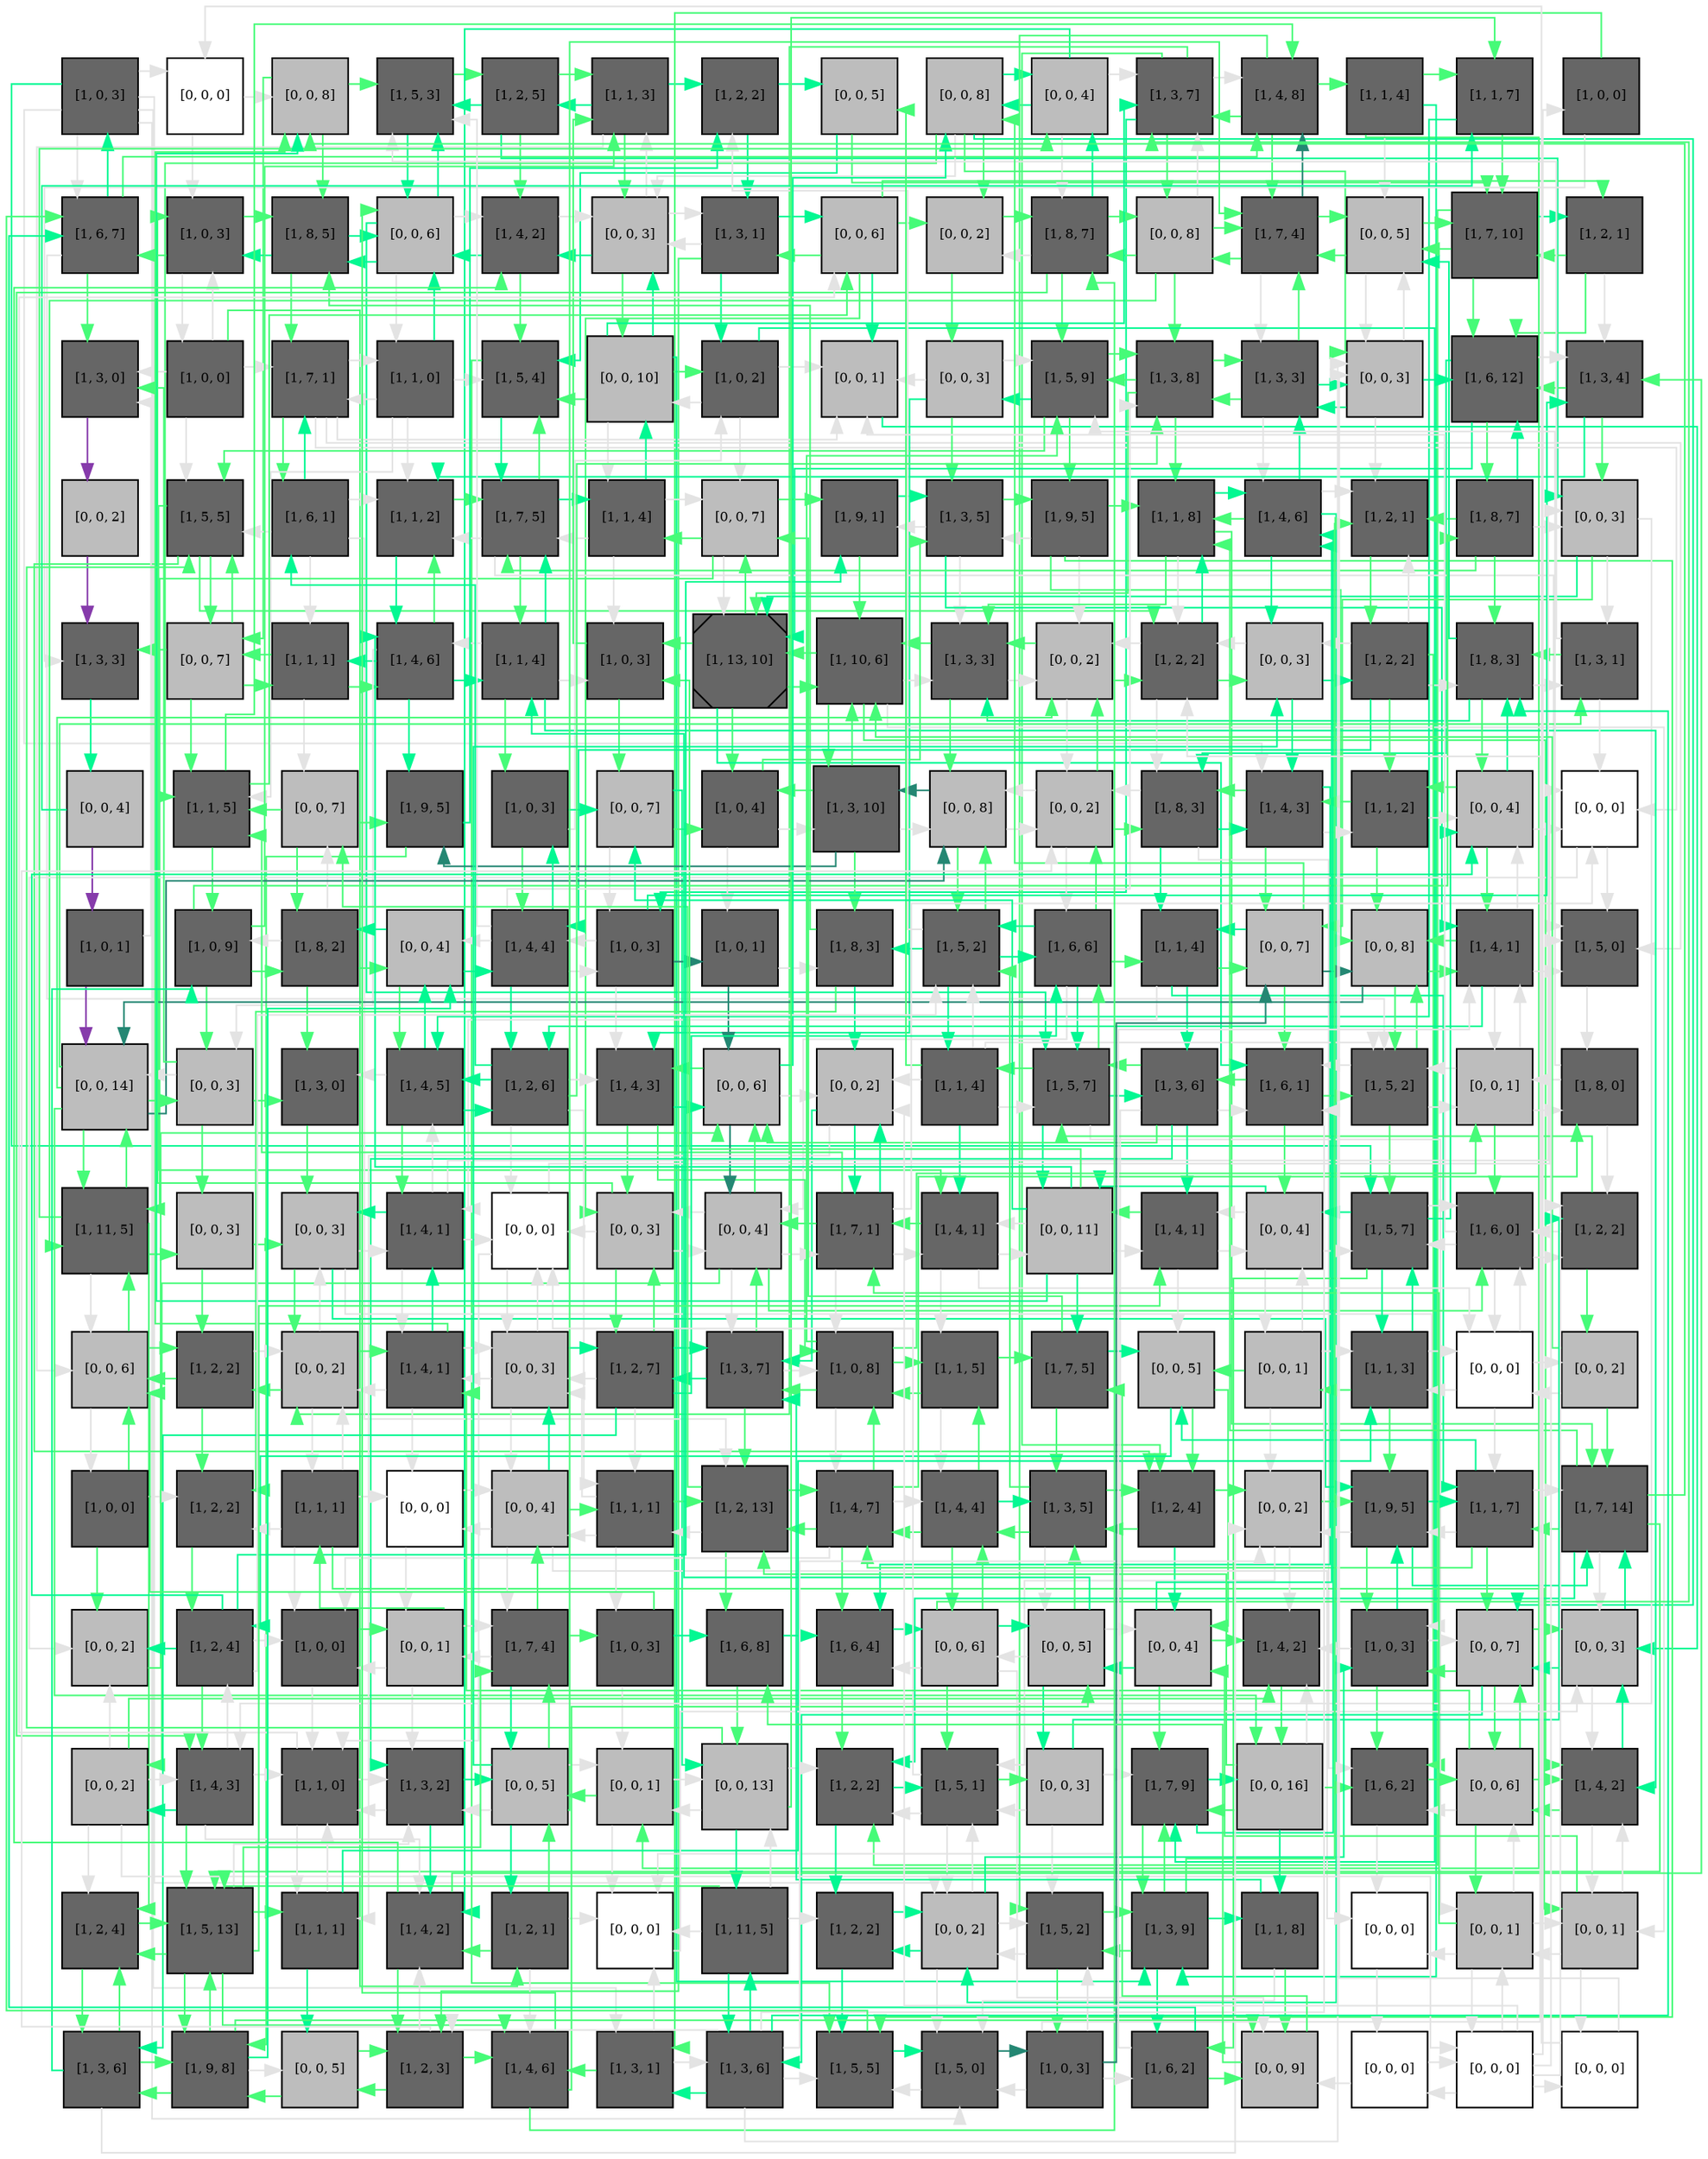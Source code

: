 digraph layout  {
rankdir=TB;
splines=ortho;
node [fixedsize=false, style=filled, width="0.6"];
edge [constraint=false];
0 [fillcolor="#666666", fontsize=8, label="[1, 0, 3]", shape=square, tooltip="name: alpha_1213L,\nin_degree: 1,\nout_degree: 7"];
1 [fillcolor="#FFFFFF", fontsize=8, label="[0, 0, 0]", shape=square, tooltip="name: None,\nin_degree: 2,\nout_degree: 2"];
2 [fillcolor="#bdbdbd", fontsize=8, label="[0, 0, 8]", shape=square, tooltip="name: None,\nin_degree: 4,\nout_degree: 3"];
3 [fillcolor="#666666", fontsize=8, label="[1, 5, 3]", shape=square, tooltip="name:  Sos ,\nin_degree: 5,\nout_degree: 2"];
4 [fillcolor="#666666", fontsize=8, label="[1, 2, 5]", shape=square, tooltip="name:  RGS ,\nin_degree: 2,\nout_degree: 4"];
5 [fillcolor="#666666", fontsize=8, label="[1, 1, 3]", shape=square, tooltip="name:  Trafs ,\nin_degree: 4,\nout_degree: 4"];
6 [fillcolor="#666666", fontsize=8, label="[1, 2, 2]", shape=square, tooltip="name:  Tab_12 ,\nin_degree: 3,\nout_degree: 2"];
7 [fillcolor="#bdbdbd", fontsize=8, label="[0, 0, 5]", shape=square, tooltip="name: None,\nin_degree: 2,\nout_degree: 2"];
8 [fillcolor="#bdbdbd", fontsize=8, label="[0, 0, 8]", shape=square, tooltip="name: None,\nin_degree: 3,\nout_degree: 6"];
9 [fillcolor="#bdbdbd", fontsize=8, label="[0, 0, 4]", shape=square, tooltip="name: None,\nin_degree: 3,\nout_degree: 4"];
10 [fillcolor="#666666", fontsize=8, label="[1, 3, 7]", shape=square, tooltip="name:  cAMP ,\nin_degree: 5,\nout_degree: 5"];
11 [fillcolor="#666666", fontsize=8, label="[1, 4, 8]", shape=square, tooltip="name:  Grb2 ,\nin_degree: 4,\nout_degree: 4"];
12 [fillcolor="#666666", fontsize=8, label="[1, 1, 4]", shape=square, tooltip="name:  AA ,\nin_degree: 1,\nout_degree: 4"];
13 [fillcolor="#666666", fontsize=8, label="[1, 1, 7]", shape=square, tooltip="name:  RKIP ,\nin_degree: 3,\nout_degree: 2"];
14 [fillcolor="#666666", fontsize=8, label="[1, 0, 0]", shape=square, tooltip="name:  alpha_1213L ,\nin_degree: 1,\nout_degree: 2"];
15 [fillcolor="#666666", fontsize=8, label="[1, 6, 7]", shape=square, tooltip="name:  Rho ,\nin_degree: 4,\nout_degree: 4"];
16 [fillcolor="#666666", fontsize=8, label="[1, 0, 3]", shape=square, tooltip="name:  alpha_qL ,\nin_degree: 4,\nout_degree: 3"];
17 [fillcolor="#666666", fontsize=8, label="[1, 8, 5]", shape=square, tooltip="name:  Akt ,\nin_degree: 4,\nout_degree: 3"];
18 [fillcolor="#bdbdbd", fontsize=8, label="[0, 0, 6]", shape=square, tooltip="name: None,\nin_degree: 5,\nout_degree: 5"];
19 [fillcolor="#666666", fontsize=8, label="[1, 4, 2]", shape=square, tooltip="name:  MLCK ,\nin_degree: 4,\nout_degree: 3"];
20 [fillcolor="#bdbdbd", fontsize=8, label="[0, 0, 3]", shape=square, tooltip="name: None,\nin_degree: 5,\nout_degree: 4"];
21 [fillcolor="#666666", fontsize=8, label="[1, 3, 1]", shape=square, tooltip="name:  MLK3 ,\nin_degree: 3,\nout_degree: 4"];
22 [fillcolor="#bdbdbd", fontsize=8, label="[0, 0, 6]", shape=square, tooltip="name: None,\nin_degree: 3,\nout_degree: 5"];
23 [fillcolor="#bdbdbd", fontsize=8, label="[0, 0, 2]", shape=square, tooltip="name: None,\nin_degree: 3,\nout_degree: 2"];
24 [fillcolor="#666666", fontsize=8, label="[1, 8, 7]", shape=square, tooltip="name:  Csk ,\nin_degree: 4,\nout_degree: 5"];
25 [fillcolor="#bdbdbd", fontsize=8, label="[0, 0, 8]", shape=square, tooltip="name: None,\nin_degree: 3,\nout_degree: 5"];
26 [fillcolor="#666666", fontsize=8, label="[1, 7, 4]", shape=square, tooltip="name:  PI5K ,\nin_degree: 5,\nout_degree: 4"];
27 [fillcolor="#bdbdbd", fontsize=8, label="[0, 0, 5]", shape=square, tooltip="name: None,\nin_degree: 5,\nout_degree: 3"];
28 [fillcolor="#666666", fontsize=8, label="[1, 7, 10]", shape=square, tooltip="name:  Gai ,\nin_degree: 4,\nout_degree: 4"];
29 [fillcolor="#666666", fontsize=8, label="[1, 2, 1]", shape=square, tooltip="name:  Cbp ,\nin_degree: 2,\nout_degree: 3"];
30 [fillcolor="#666666", fontsize=8, label="[1, 3, 0]", shape=square, tooltip="name:  RasGRF_GRP ,\nin_degree: 4,\nout_degree: 1"];
31 [fillcolor="#666666", fontsize=8, label="[1, 0, 0]", shape=square, tooltip="name:  alpha_sL ,\nin_degree: 1,\nout_degree: 5"];
32 [fillcolor="#666666", fontsize=8, label="[1, 7, 1]", shape=square, tooltip="name:  IP3R1 ,\nin_degree: 4,\nout_degree: 5"];
33 [fillcolor="#666666", fontsize=8, label="[1, 1, 0]", shape=square, tooltip="name:  Tpl2 ,\nin_degree: 2,\nout_degree: 5"];
34 [fillcolor="#666666", fontsize=8, label="[1, 5, 4]", shape=square, tooltip="name:  Gas ,\nin_degree: 5,\nout_degree: 2"];
35 [fillcolor="#bdbdbd", fontsize=8, label="[0, 0, 10]", shape=square, tooltip="name: None,\nin_degree: 3,\nout_degree: 6"];
36 [fillcolor="#666666", fontsize=8, label="[1, 0, 2]", shape=square, tooltip="name:  IL1_TNF ,\nin_degree: 3,\nout_degree: 4"];
37 [fillcolor="#bdbdbd", fontsize=8, label="[0, 0, 1]", shape=square, tooltip="name: None,\nin_degree: 5,\nout_degree: 1"];
38 [fillcolor="#bdbdbd", fontsize=8, label="[0, 0, 3]", shape=square, tooltip="name: None,\nin_degree: 2,\nout_degree: 4"];
39 [fillcolor="#666666", fontsize=8, label="[1, 5, 9]", shape=square, tooltip="name:  Fak ,\nin_degree: 5,\nout_degree: 4"];
40 [fillcolor="#666666", fontsize=8, label="[1, 3, 8]", shape=square, tooltip="name:  Gbg_i ,\nin_degree: 5,\nout_degree: 4"];
41 [fillcolor="#666666", fontsize=8, label="[1, 3, 3]", shape=square, tooltip="name:  RhoGDI ,\nin_degree: 4,\nout_degree: 4"];
42 [fillcolor="#bdbdbd", fontsize=8, label="[0, 0, 3]", shape=square, tooltip="name: None,\nin_degree: 5,\nout_degree: 4"];
43 [fillcolor="#666666", fontsize=8, label="[1, 6, 12]", shape=square, tooltip="name:  Rap1 ,\nin_degree: 5,\nout_degree: 4"];
44 [fillcolor="#666666", fontsize=8, label="[1, 3, 4]", shape=square, tooltip="name:  Gbg_s ,\nin_degree: 4,\nout_degree: 3"];
45 [fillcolor="#bdbdbd", fontsize=8, label="[0, 0, 2]", shape=square, tooltip="name: None,\nin_degree: 1,\nout_degree: 1"];
46 [fillcolor="#666666", fontsize=8, label="[1, 5, 5]", shape=square, tooltip="name:  p38 ,\nin_degree: 5,\nout_degree: 4"];
47 [fillcolor="#666666", fontsize=8, label="[1, 6, 1]", shape=square, tooltip="name:  MLCP ,\nin_degree: 2,\nout_degree: 5"];
48 [fillcolor="#666666", fontsize=8, label="[1, 1, 2]", shape=square, tooltip="name:  Arp_23 ,\nin_degree: 5,\nout_degree: 2"];
49 [fillcolor="#666666", fontsize=8, label="[1, 7, 5]", shape=square, tooltip="name:  Myosin ,\nin_degree: 5,\nout_degree: 5"];
50 [fillcolor="#666666", fontsize=8, label="[1, 1, 4]", shape=square, tooltip="name:  CaM ,\nin_degree: 3,\nout_degree: 4"];
51 [fillcolor="#bdbdbd", fontsize=8, label="[0, 0, 7]", shape=square, tooltip="name: None,\nin_degree: 4,\nout_degree: 4"];
52 [fillcolor="#666666", fontsize=8, label="[1, 9, 1]", shape=square, tooltip="name:  Raf ,\nin_degree: 3,\nout_degree: 2"];
53 [fillcolor="#666666", fontsize=8, label="[1, 3, 5]", shape=square, tooltip="name:  Gbg_1213 ,\nin_degree: 4,\nout_degree: 4"];
54 [fillcolor="#666666", fontsize=8, label="[1, 9, 5]", shape=square, tooltip="name:  GRK ,\nin_degree: 2,\nout_degree: 5"];
55 [fillcolor="#666666", fontsize=8, label="[1, 1, 8]", shape=square, tooltip="name:  GCK ,\nin_degree: 5,\nout_degree: 4"];
56 [fillcolor="#666666", fontsize=8, label="[1, 4, 6]", shape=square, tooltip="name:  PLC_B ,\nin_degree: 4,\nout_degree: 5"];
57 [fillcolor="#666666", fontsize=8, label="[1, 2, 1]", shape=square, tooltip="name:  MLK1 ,\nin_degree: 5,\nout_degree: 1"];
58 [fillcolor="#666666", fontsize=8, label="[1, 8, 7]", shape=square, tooltip="name:  Tiam ,\nin_degree: 2,\nout_degree: 5"];
59 [fillcolor="#bdbdbd", fontsize=8, label="[0, 0, 3]", shape=square, tooltip="name: None,\nin_degree: 4,\nout_degree: 4"];
60 [fillcolor="#666666", fontsize=8, label="[1, 3, 3]", shape=square, tooltip="name:  IP3 ,\nin_degree: 3,\nout_degree: 1"];
61 [fillcolor="#bdbdbd", fontsize=8, label="[0, 0, 7]", shape=square, tooltip="name: None,\nin_degree: 3,\nout_degree: 4"];
62 [fillcolor="#666666", fontsize=8, label="[1, 1, 1]", shape=square, tooltip="name:  B_Parvin ,\nin_degree: 3,\nout_degree: 3"];
63 [fillcolor="#666666", fontsize=8, label="[1, 4, 6]", shape=square, tooltip="name:  AC ,\nin_degree: 4,\nout_degree: 5"];
64 [fillcolor="#666666", fontsize=8, label="[1, 1, 4]", shape=square, tooltip="name:  AND_34 ,\nin_degree: 3,\nout_degree: 5"];
65 [fillcolor="#666666", fontsize=8, label="[1, 0, 3]", shape=square, tooltip="name: EGF,\nin_degree: 4,\nout_degree: 2"];
66 [fillcolor="#666666", fontsize=8, label="[1, 13, 10]", shape=Msquare, tooltip="name:  Rac ,\nin_degree: 5,\nout_degree: 5"];
67 [fillcolor="#666666", fontsize=8, label="[1, 10, 6]", shape=square, tooltip="name:  Sek1 ,\nin_degree: 5,\nout_degree: 5"];
68 [fillcolor="#666666", fontsize=8, label="[1, 3, 3]", shape=square, tooltip="name:  Pix_Cool ,\nin_degree: 5,\nout_degree: 3"];
69 [fillcolor="#bdbdbd", fontsize=8, label="[0, 0, 2]", shape=square, tooltip="name: None,\nin_degree: 5,\nout_degree: 3"];
70 [fillcolor="#666666", fontsize=8, label="[1, 2, 2]", shape=square, tooltip="name:  Graf ,\nin_degree: 5,\nout_degree: 4"];
71 [fillcolor="#bdbdbd", fontsize=8, label="[0, 0, 3]", shape=square, tooltip="name: None,\nin_degree: 4,\nout_degree: 3"];
72 [fillcolor="#666666", fontsize=8, label="[1, 2, 2]", shape=square, tooltip="name:  Nck ,\nin_degree: 2,\nout_degree: 6"];
73 [fillcolor="#666666", fontsize=8, label="[1, 8, 3]", shape=square, tooltip="name:  MKK7 ,\nin_degree: 5,\nout_degree: 4"];
74 [fillcolor="#666666", fontsize=8, label="[1, 3, 1]", shape=square, tooltip="name:  DOCK180 ,\nin_degree: 3,\nout_degree: 3"];
75 [fillcolor="#bdbdbd", fontsize=8, label="[0, 0, 4]", shape=square, tooltip="name: None,\nin_degree: 1,\nout_degree: 2"];
76 [fillcolor="#666666", fontsize=8, label="[1, 1, 5]", shape=square, tooltip="name:  PP2A ,\nin_degree: 5,\nout_degree: 3"];
77 [fillcolor="#bdbdbd", fontsize=8, label="[0, 0, 7]", shape=square, tooltip="name: None,\nin_degree: 3,\nout_degree: 3"];
78 [fillcolor="#666666", fontsize=8, label="[1, 9, 5]", shape=square, tooltip="name:  Mekk1 ,\nin_degree: 3,\nout_degree: 2"];
79 [fillcolor="#666666", fontsize=8, label="[1, 0, 3]", shape=square, tooltip="name: alpha_sL,\nin_degree: 2,\nout_degree: 3"];
80 [fillcolor="#bdbdbd", fontsize=8, label="[0, 0, 7]", shape=square, tooltip="name: None,\nin_degree: 3,\nout_degree: 3"];
81 [fillcolor="#666666", fontsize=8, label="[1, 0, 4]", shape=square, tooltip="name: alpha_iL,\nin_degree: 3,\nout_degree: 3"];
82 [fillcolor="#666666", fontsize=8, label="[1, 3, 10]", shape=square, tooltip="name:  Raf_Rest ,\nin_degree: 3,\nout_degree: 5"];
83 [fillcolor="#bdbdbd", fontsize=8, label="[0, 0, 8]", shape=square, tooltip="name: None,\nin_degree: 5,\nout_degree: 3"];
84 [fillcolor="#bdbdbd", fontsize=8, label="[0, 0, 2]", shape=square, tooltip="name: None,\nin_degree: 5,\nout_degree: 4"];
85 [fillcolor="#666666", fontsize=8, label="[1, 8, 3]", shape=square, tooltip="name:  p120RasGAP ,\nin_degree: 4,\nout_degree: 4"];
86 [fillcolor="#666666", fontsize=8, label="[1, 4, 3]", shape=square, tooltip="name:  Ga_1213 ,\nin_degree: 4,\nout_degree: 4"];
87 [fillcolor="#666666", fontsize=8, label="[1, 1, 2]", shape=square, tooltip="name:  RhoK ,\nin_degree: 3,\nout_degree: 3"];
88 [fillcolor="#bdbdbd", fontsize=8, label="[0, 0, 4]", shape=square, tooltip="name: None,\nin_degree: 5,\nout_degree: 4"];
89 [fillcolor="#FFFFFF", fontsize=8, label="[0, 0, 0]", shape=square, tooltip="name: None,\nin_degree: 5,\nout_degree: 2"];
90 [fillcolor="#666666", fontsize=8, label="[1, 0, 1]", shape=square, tooltip="name: Stress,\nin_degree: 1,\nout_degree: 2"];
91 [fillcolor="#666666", fontsize=8, label="[1, 0, 9]", shape=square, tooltip="name: IL1_TNF,\nin_degree: 3,\nout_degree: 4"];
92 [fillcolor="#666666", fontsize=8, label="[1, 8, 2]", shape=square, tooltip="name:  Mek ,\nin_degree: 3,\nout_degree: 4"];
93 [fillcolor="#bdbdbd", fontsize=8, label="[0, 0, 4]", shape=square, tooltip="name: None,\nin_degree: 4,\nout_degree: 3"];
94 [fillcolor="#666666", fontsize=8, label="[1, 4, 4]", shape=square, tooltip="name:  Erk ,\nin_degree: 4,\nout_degree: 6"];
95 [fillcolor="#666666", fontsize=8, label="[1, 0, 3]", shape=square, tooltip="name:  ECM ,\nin_degree: 3,\nout_degree: 4"];
96 [fillcolor="#666666", fontsize=8, label="[1, 0, 1]", shape=square, tooltip="name: ECM,\nin_degree: 2,\nout_degree: 2"];
97 [fillcolor="#666666", fontsize=8, label="[1, 8, 3]", shape=square, tooltip="name:  WASP ,\nin_degree: 3,\nout_degree: 3"];
98 [fillcolor="#666666", fontsize=8, label="[1, 5, 2]", shape=square, tooltip="name:  PIP2_45 ,\nin_degree: 5,\nout_degree: 5"];
99 [fillcolor="#666666", fontsize=8, label="[1, 6, 6]", shape=square, tooltip="name:  EGFR ,\nin_degree: 4,\nout_degree: 5"];
100 [fillcolor="#666666", fontsize=8, label="[1, 1, 4]", shape=square, tooltip="name:  CaMKK ,\nin_degree: 3,\nout_degree: 4"];
101 [fillcolor="#bdbdbd", fontsize=8, label="[0, 0, 7]", shape=square, tooltip="name: None,\nin_degree: 4,\nout_degree: 4"];
102 [fillcolor="#bdbdbd", fontsize=8, label="[0, 0, 8]", shape=square, tooltip="name: None,\nin_degree: 5,\nout_degree: 3"];
103 [fillcolor="#666666", fontsize=8, label="[1, 4, 1]", shape=square, tooltip="name:  Crk ,\nin_degree: 5,\nout_degree: 5"];
104 [fillcolor="#666666", fontsize=8, label="[1, 5, 0]", shape=square, tooltip="name:  Vinc ,\nin_degree: 5,\nout_degree: 1"];
105 [fillcolor="#bdbdbd", fontsize=8, label="[0, 0, 14]", shape=square, tooltip="name: None,\nin_degree: 4,\nout_degree: 6"];
106 [fillcolor="#bdbdbd", fontsize=8, label="[0, 0, 3]", shape=square, tooltip="name: None,\nin_degree: 3,\nout_degree: 4"];
107 [fillcolor="#666666", fontsize=8, label="[1, 3, 0]", shape=square, tooltip="name:  PTP1b ,\nin_degree: 3,\nout_degree: 1"];
108 [fillcolor="#666666", fontsize=8, label="[1, 4, 5]", shape=square, tooltip="name:  MKPs ,\nin_degree: 4,\nout_degree: 4"];
109 [fillcolor="#666666", fontsize=8, label="[1, 2, 6]", shape=square, tooltip="name:  Actin ,\nin_degree: 3,\nout_degree: 6"];
110 [fillcolor="#666666", fontsize=8, label="[1, 4, 3]", shape=square, tooltip="name:  p190RhoGAP ,\nin_degree: 4,\nout_degree: 3"];
111 [fillcolor="#bdbdbd", fontsize=8, label="[0, 0, 6]", shape=square, tooltip="name: None,\nin_degree: 5,\nout_degree: 4"];
112 [fillcolor="#bdbdbd", fontsize=8, label="[0, 0, 2]", shape=square, tooltip="name: None,\nin_degree: 5,\nout_degree: 3"];
113 [fillcolor="#666666", fontsize=8, label="[1, 1, 4]", shape=square, tooltip="name:  PA ,\nin_degree: 2,\nout_degree: 6"];
114 [fillcolor="#666666", fontsize=8, label="[1, 5, 7]", shape=square, tooltip="name:  PIP2_34 ,\nin_degree: 5,\nout_degree: 5"];
115 [fillcolor="#666666", fontsize=8, label="[1, 3, 6]", shape=square, tooltip="name:  p90RSK ,\nin_degree: 3,\nout_degree: 6"];
116 [fillcolor="#666666", fontsize=8, label="[1, 6, 1]", shape=square, tooltip="name:  PIP3_345 ,\nin_degree: 5,\nout_degree: 3"];
117 [fillcolor="#666666", fontsize=8, label="[1, 5, 2]", shape=square, tooltip="name:  PLA2 ,\nin_degree: 5,\nout_degree: 4"];
118 [fillcolor="#bdbdbd", fontsize=8, label="[0, 0, 1]", shape=square, tooltip="name: None,\nin_degree: 4,\nout_degree: 4"];
119 [fillcolor="#666666", fontsize=8, label="[1, 8, 0]", shape=square, tooltip="name:  PLD ,\nin_degree: 3,\nout_degree: 3"];
120 [fillcolor="#666666", fontsize=8, label="[1, 11, 5]", shape=square, tooltip="name:  Src ,\nin_degree: 4,\nout_degree: 5"];
121 [fillcolor="#bdbdbd", fontsize=8, label="[0, 0, 3]", shape=square, tooltip="name: None,\nin_degree: 2,\nout_degree: 2"];
122 [fillcolor="#bdbdbd", fontsize=8, label="[0, 0, 3]", shape=square, tooltip="name: None,\nin_degree: 4,\nout_degree: 4"];
123 [fillcolor="#666666", fontsize=8, label="[1, 4, 1]", shape=square, tooltip="name:  Raf_DeP ,\nin_degree: 4,\nout_degree: 5"];
124 [fillcolor="#FFFFFF", fontsize=8, label="[0, 0, 0]", shape=square, tooltip="name: None,\nin_degree: 5,\nout_degree: 3"];
125 [fillcolor="#bdbdbd", fontsize=8, label="[0, 0, 3]", shape=square, tooltip="name: None,\nin_degree: 4,\nout_degree: 4"];
126 [fillcolor="#bdbdbd", fontsize=8, label="[0, 0, 4]", shape=square, tooltip="name: None,\nin_degree: 5,\nout_degree: 6"];
127 [fillcolor="#666666", fontsize=8, label="[1, 7, 1]", shape=square, tooltip="name:  Cdc42 ,\nin_degree: 4,\nout_degree: 6"];
128 [fillcolor="#666666", fontsize=8, label="[1, 4, 1]", shape=square, tooltip="name:  Mekk3 ,\nin_degree: 4,\nout_degree: 4"];
129 [fillcolor="#bdbdbd", fontsize=8, label="[0, 0, 11]", shape=square, tooltip="name: None,\nin_degree: 4,\nout_degree: 7"];
130 [fillcolor="#666666", fontsize=8, label="[1, 4, 1]", shape=square, tooltip="name:  B_Arrestin ,\nin_degree: 4,\nout_degree: 3"];
131 [fillcolor="#bdbdbd", fontsize=8, label="[0, 0, 4]", shape=square, tooltip="name: None,\nin_degree: 4,\nout_degree: 4"];
132 [fillcolor="#666666", fontsize=8, label="[1, 5, 7]", shape=square, tooltip="name:  Gab1 ,\nin_degree: 5,\nout_degree: 5"];
133 [fillcolor="#666666", fontsize=8, label="[1, 6, 0]", shape=square, tooltip="name:  PIP_4 ,\nin_degree: 5,\nout_degree: 4"];
134 [fillcolor="#666666", fontsize=8, label="[1, 2, 2]", shape=square, tooltip="name:  Ca ,\nin_degree: 4,\nout_degree: 3"];
135 [fillcolor="#bdbdbd", fontsize=8, label="[0, 0, 6]", shape=square, tooltip="name: None,\nin_degree: 5,\nout_degree: 3"];
136 [fillcolor="#666666", fontsize=8, label="[1, 2, 2]", shape=square, tooltip="name:  Palpha_sR ,\nin_degree: 3,\nout_degree: 3"];
137 [fillcolor="#bdbdbd", fontsize=8, label="[0, 0, 2]", shape=square, tooltip="name: None,\nin_degree: 5,\nout_degree: 4"];
138 [fillcolor="#666666", fontsize=8, label="[1, 4, 1]", shape=square, tooltip="name:  alpha_qR ,\nin_degree: 4,\nout_degree: 5"];
139 [fillcolor="#bdbdbd", fontsize=8, label="[0, 0, 3]", shape=square, tooltip="name: None,\nin_degree: 5,\nout_degree: 4"];
140 [fillcolor="#666666", fontsize=8, label="[1, 2, 7]", shape=square, tooltip="name:  ARF ,\nin_degree: 3,\nout_degree: 6"];
141 [fillcolor="#666666", fontsize=8, label="[1, 3, 7]", shape=square, tooltip="name:  Ral ,\nin_degree: 5,\nout_degree: 4"];
142 [fillcolor="#666666", fontsize=8, label="[1, 0, 8]", shape=square, tooltip="name:  EGF ,\nin_degree: 5,\nout_degree: 5"];
143 [fillcolor="#666666", fontsize=8, label="[1, 1, 5]", shape=square, tooltip="name:  TAO_12 ,\nin_degree: 3,\nout_degree: 3"];
144 [fillcolor="#666666", fontsize=8, label="[1, 7, 5]", shape=square, tooltip="name:  MKK6 ,\nin_degree: 3,\nout_degree: 3"];
145 [fillcolor="#bdbdbd", fontsize=8, label="[0, 0, 5]", shape=square, tooltip="name: None,\nin_degree: 4,\nout_degree: 3"];
146 [fillcolor="#bdbdbd", fontsize=8, label="[0, 0, 1]", shape=square, tooltip="name: None,\nin_degree: 2,\nout_degree: 4"];
147 [fillcolor="#666666", fontsize=8, label="[1, 1, 3]", shape=square, tooltip="name:  SHP2 ,\nin_degree: 4,\nout_degree: 4"];
148 [fillcolor="#FFFFFF", fontsize=8, label="[0, 0, 0]", shape=square, tooltip="name: None,\nin_degree: 4,\nout_degree: 4"];
149 [fillcolor="#bdbdbd", fontsize=8, label="[0, 0, 2]", shape=square, tooltip="name: None,\nin_degree: 2,\nout_degree: 3"];
150 [fillcolor="#666666", fontsize=8, label="[1, 0, 0]", shape=square, tooltip="name:  Stress ,\nin_degree: 1,\nout_degree: 3"];
151 [fillcolor="#666666", fontsize=8, label="[1, 2, 2]", shape=square, tooltip="name:  Trx ,\nin_degree: 4,\nout_degree: 1"];
152 [fillcolor="#666666", fontsize=8, label="[1, 1, 1]", shape=square, tooltip="name:  PTPa ,\nin_degree: 2,\nout_degree: 5"];
153 [fillcolor="#FFFFFF", fontsize=8, label="[0, 0, 0]", shape=square, tooltip="name: None,\nin_degree: 3,\nout_degree: 2"];
154 [fillcolor="#bdbdbd", fontsize=8, label="[0, 0, 4]", shape=square, tooltip="name: None,\nin_degree: 4,\nout_degree: 5"];
155 [fillcolor="#666666", fontsize=8, label="[1, 1, 1]", shape=square, tooltip="name:  IL1_TNFR ,\nin_degree: 4,\nout_degree: 4"];
156 [fillcolor="#666666", fontsize=8, label="[1, 2, 13]", shape=square, tooltip="name:  CaMK ,\nin_degree: 5,\nout_degree: 4"];
157 [fillcolor="#666666", fontsize=8, label="[1, 4, 7]", shape=square, tooltip="name:  PTPPEST ,\nin_degree: 4,\nout_degree: 6"];
158 [fillcolor="#666666", fontsize=8, label="[1, 4, 4]", shape=square, tooltip="name:  alpha_1213R ,\nin_degree: 4,\nout_degree: 4"];
159 [fillcolor="#666666", fontsize=8, label="[1, 3, 5]", shape=square, tooltip="name:  Gbg_q ,\nin_degree: 4,\nout_degree: 4"];
160 [fillcolor="#666666", fontsize=8, label="[1, 2, 4]", shape=square, tooltip="name:  Palpha_1213R ,\nin_degree: 4,\nout_degree: 3"];
161 [fillcolor="#bdbdbd", fontsize=8, label="[0, 0, 2]", shape=square, tooltip="name: None,\nin_degree: 5,\nout_degree: 3"];
162 [fillcolor="#666666", fontsize=8, label="[1, 9, 5]", shape=square, tooltip="name:  PAK ,\nin_degree: 5,\nout_degree: 4"];
163 [fillcolor="#666666", fontsize=8, label="[1, 1, 7]", shape=square, tooltip="name:  TAK1 ,\nin_degree: 4,\nout_degree: 5"];
164 [fillcolor="#666666", fontsize=8, label="[1, 7, 14]", shape=square, tooltip="name:  PI3K ,\nin_degree: 5,\nout_degree: 6"];
165 [fillcolor="#bdbdbd", fontsize=8, label="[0, 0, 2]", shape=square, tooltip="name: None,\nin_degree: 4,\nout_degree: 1"];
166 [fillcolor="#666666", fontsize=8, label="[1, 2, 4]", shape=square, tooltip="name:  Mekk4 ,\nin_degree: 3,\nout_degree: 6"];
167 [fillcolor="#666666", fontsize=8, label="[1, 0, 0]", shape=square, tooltip="name:  alpha_iL ,\nin_degree: 4,\nout_degree: 2"];
168 [fillcolor="#bdbdbd", fontsize=8, label="[0, 0, 1]", shape=square, tooltip="name: None,\nin_degree: 3,\nout_degree: 4"];
169 [fillcolor="#666666", fontsize=8, label="[1, 7, 4]", shape=square, tooltip="name:  PKC ,\nin_degree: 4,\nout_degree: 4"];
170 [fillcolor="#666666", fontsize=8, label="[1, 0, 3]", shape=square, tooltip="name:  ExtPump ,\nin_degree: 2,\nout_degree: 3"];
171 [fillcolor="#666666", fontsize=8, label="[1, 6, 8]", shape=square, tooltip="name:  Mekk2 ,\nin_degree: 3,\nout_degree: 2"];
172 [fillcolor="#666666", fontsize=8, label="[1, 6, 4]", shape=square, tooltip="name:  Integrins ,\nin_degree: 4,\nout_degree: 2"];
173 [fillcolor="#bdbdbd", fontsize=8, label="[0, 0, 6]", shape=square, tooltip="name: None,\nin_degree: 3,\nout_degree: 6"];
174 [fillcolor="#bdbdbd", fontsize=8, label="[0, 0, 5]", shape=square, tooltip="name: None,\nin_degree: 4,\nout_degree: 5"];
175 [fillcolor="#bdbdbd", fontsize=8, label="[0, 0, 4]", shape=square, tooltip="name: None,\nin_degree: 4,\nout_degree: 4"];
176 [fillcolor="#666666", fontsize=8, label="[1, 4, 2]", shape=square, tooltip="name:  alpha_iR ,\nin_degree: 5,\nout_degree: 1"];
177 [fillcolor="#666666", fontsize=8, label="[1, 0, 3]", shape=square, tooltip="name: ExtPump,\nin_degree: 4,\nout_degree: 4"];
178 [fillcolor="#bdbdbd", fontsize=8, label="[0, 0, 7]", shape=square, tooltip="name: None,\nin_degree: 5,\nout_degree: 4"];
179 [fillcolor="#bdbdbd", fontsize=8, label="[0, 0, 3]", shape=square, tooltip="name: None,\nin_degree: 5,\nout_degree: 3"];
180 [fillcolor="#bdbdbd", fontsize=8, label="[0, 0, 2]", shape=square, tooltip="name: None,\nin_degree: 2,\nout_degree: 5"];
181 [fillcolor="#666666", fontsize=8, label="[1, 4, 3]", shape=square, tooltip="name:  alpha_sR ,\nin_degree: 4,\nout_degree: 5"];
182 [fillcolor="#666666", fontsize=8, label="[1, 1, 0]", shape=square, tooltip="name:  RalBP1 ,\nin_degree: 5,\nout_degree: 3"];
183 [fillcolor="#666666", fontsize=8, label="[1, 3, 2]", shape=square, tooltip="name:  PKC_primed ,\nin_degree: 5,\nout_degree: 3"];
184 [fillcolor="#bdbdbd", fontsize=8, label="[0, 0, 5]", shape=square, tooltip="name: None,\nin_degree: 4,\nout_degree: 6"];
185 [fillcolor="#bdbdbd", fontsize=8, label="[0, 0, 1]", shape=square, tooltip="name: None,\nin_degree: 4,\nout_degree: 3"];
186 [fillcolor="#bdbdbd", fontsize=8, label="[0, 0, 13]", shape=square, tooltip="name: None,\nin_degree: 4,\nout_degree: 5"];
187 [fillcolor="#666666", fontsize=8, label="[1, 2, 2]", shape=square, tooltip="name:  Palpha_iR ,\nin_degree: 5,\nout_degree: 2"];
188 [fillcolor="#666666", fontsize=8, label="[1, 5, 1]", shape=square, tooltip="name:  PI4K ,\nin_degree: 5,\nout_degree: 4"];
189 [fillcolor="#bdbdbd", fontsize=8, label="[0, 0, 3]", shape=square, tooltip="name: None,\nin_degree: 2,\nout_degree: 4"];
190 [fillcolor="#666666", fontsize=8, label="[1, 7, 9]", shape=square, tooltip="name:  PTEN ,\nin_degree: 5,\nout_degree: 3"];
191 [fillcolor="#bdbdbd", fontsize=8, label="[0, 0, 16]", shape=square, tooltip="name: None,\nin_degree: 3,\nout_degree: 5"];
192 [fillcolor="#666666", fontsize=8, label="[1, 6, 2]", shape=square, tooltip="name:  DGK ,\nin_degree: 5,\nout_degree: 2"];
193 [fillcolor="#bdbdbd", fontsize=8, label="[0, 0, 6]", shape=square, tooltip="name: None,\nin_degree: 4,\nout_degree: 5"];
194 [fillcolor="#666666", fontsize=8, label="[1, 4, 2]", shape=square, tooltip="name:  Raf_Loc ,\nin_degree: 5,\nout_degree: 3"];
195 [fillcolor="#666666", fontsize=8, label="[1, 2, 4]", shape=square, tooltip="name:  NIK ,\nin_degree: 4,\nout_degree: 2"];
196 [fillcolor="#666666", fontsize=8, label="[1, 5, 13]", shape=square, tooltip="name:  DAG ,\nin_degree: 5,\nout_degree: 7"];
197 [fillcolor="#666666", fontsize=8, label="[1, 1, 1]", shape=square, tooltip="name:  ILK ,\nin_degree: 3,\nout_degree: 3"];
198 [fillcolor="#666666", fontsize=8, label="[1, 4, 2]", shape=square, tooltip="name:  Cas ,\nin_degree: 5,\nout_degree: 3"];
199 [fillcolor="#666666", fontsize=8, label="[1, 2, 1]", shape=square, tooltip="name:  p115RhoGEF ,\nin_degree: 2,\nout_degree: 4"];
200 [fillcolor="#FFFFFF", fontsize=8, label="[0, 0, 0]", shape=square, tooltip="name: None,\nin_degree: 5,\nout_degree: 1"];
201 [fillcolor="#666666", fontsize=8, label="[1, 11, 5]", shape=square, tooltip="name:  MKK3 ,\nin_degree: 2,\nout_degree: 5"];
202 [fillcolor="#666666", fontsize=8, label="[1, 2, 2]", shape=square, tooltip="name:  Palpha_qR ,\nin_degree: 3,\nout_degree: 2"];
203 [fillcolor="#bdbdbd", fontsize=8, label="[0, 0, 2]", shape=square, tooltip="name: None,\nin_degree: 5,\nout_degree: 5"];
204 [fillcolor="#666666", fontsize=8, label="[1, 5, 2]", shape=square, tooltip="name:  Gaq ,\nin_degree: 5,\nout_degree: 3"];
205 [fillcolor="#666666", fontsize=8, label="[1, 3, 9]", shape=square, tooltip="name:  Ras ,\nin_degree: 4,\nout_degree: 5"];
206 [fillcolor="#666666", fontsize=8, label="[1, 1, 8]", shape=square, tooltip="name:  ASK1 ,\nin_degree: 2,\nout_degree: 3"];
207 [fillcolor="#FFFFFF", fontsize=8, label="[0, 0, 0]", shape=square, tooltip="name: None,\nin_degree: 3,\nout_degree: 1"];
208 [fillcolor="#bdbdbd", fontsize=8, label="[0, 0, 1]", shape=square, tooltip="name: None,\nin_degree: 4,\nout_degree: 5"];
209 [fillcolor="#bdbdbd", fontsize=8, label="[0, 0, 1]", shape=square, tooltip="name: None,\nin_degree: 4,\nout_degree: 4"];
210 [fillcolor="#666666", fontsize=8, label="[1, 3, 6]", shape=square, tooltip="name:  Talin ,\nin_degree: 3,\nout_degree: 4"];
211 [fillcolor="#666666", fontsize=8, label="[1, 9, 8]", shape=square, tooltip="name:  RalGDS ,\nin_degree: 4,\nout_degree: 5"];
212 [fillcolor="#bdbdbd", fontsize=8, label="[0, 0, 5]", shape=square, tooltip="name: None,\nin_degree: 3,\nout_degree: 2"];
213 [fillcolor="#666666", fontsize=8, label="[1, 2, 3]", shape=square, tooltip="name:  PDK1 ,\nin_degree: 4,\nout_degree: 4"];
214 [fillcolor="#666666", fontsize=8, label="[1, 4, 6]", shape=square, tooltip="name:  PKA ,\nin_degree: 4,\nout_degree: 3"];
215 [fillcolor="#666666", fontsize=8, label="[1, 3, 1]", shape=square, tooltip="name:  PDE4 ,\nin_degree: 3,\nout_degree: 3"];
216 [fillcolor="#666666", fontsize=8, label="[1, 3, 6]", shape=square, tooltip="name:  MLK2 ,\nin_degree: 3,\nout_degree: 8"];
217 [fillcolor="#666666", fontsize=8, label="[1, 5, 5]", shape=square, tooltip="name:  SAPK ,\nin_degree: 5,\nout_degree: 2"];
218 [fillcolor="#666666", fontsize=8, label="[1, 5, 0]", shape=square, tooltip="name:  Shc ,\nin_degree: 5,\nout_degree: 2"];
219 [fillcolor="#666666", fontsize=8, label="[1, 0, 3]", shape=square, tooltip="name: alpha_qL,\nin_degree: 2,\nout_degree: 5"];
220 [fillcolor="#666666", fontsize=8, label="[1, 6, 2]", shape=square, tooltip="name:  PLC_g ,\nin_degree: 3,\nout_degree: 3"];
221 [fillcolor="#bdbdbd", fontsize=8, label="[0, 0, 9]", shape=square, tooltip="name: None,\nin_degree: 5,\nout_degree: 2"];
222 [fillcolor="#FFFFFF", fontsize=8, label="[0, 0, 0]", shape=square, tooltip="name: None,\nin_degree: 2,\nout_degree: 2"];
223 [fillcolor="#FFFFFF", fontsize=8, label="[0, 0, 0]", shape=square, tooltip="name: None,\nin_degree: 3,\nout_degree: 7"];
224 [fillcolor="#FFFFFF", fontsize=8, label="[0, 0, 0]", shape=square, tooltip="name: None,\nin_degree: 2,\nout_degree: 2"];
0 -> 1  [color=grey89, style="penwidth(0.1)", tooltip=" ", weight=1];
0 -> 15  [color=grey89, style="penwidth(0.1)", tooltip=" ", weight=1];
0 -> 215  [color=grey89, style="penwidth(0.1)", tooltip=" ", weight=1];
0 -> 86  [color=grey89, style="penwidth(0.1)", tooltip=" ", weight=1];
0 -> 132  [color="#03F892", style="penwidth(0.1)", tooltip="15( Rho ) to 78( Mekk1 )", weight=1];
0 -> 218  [color=grey89, style="penwidth(0.1)", tooltip=" ", weight=1];
0 -> 203  [color=grey89, style="penwidth(0.1)", tooltip=" ", weight=1];
1 -> 2  [color=grey89, style="penwidth(0.1)", tooltip=" ", weight=1];
1 -> 16  [color=grey89, style="penwidth(0.1)", tooltip=" ", weight=1];
2 -> 3  [color="#46FB78", style="penwidth(0.1)", tooltip="162( PAK ) to 19( MLCK )", weight=1];
2 -> 17  [color="#46FB78", style="penwidth(0.1)", tooltip="40( Gbg_i ) to 32( IP3R1 )", weight=1];
2 -> 61  [color="#46FB78", style="penwidth(0.1)", tooltip="138( alpha_qR ) to 204( Gaq )", weight=1];
3 -> 4  [color="#46FB78", style="penwidth(0.1)", tooltip="3( Sos ) to 205( Ras )", weight=1];
3 -> 18  [color="#03F892", style="penwidth(0.1)", tooltip="5( Trafs ) to 128( Mekk3 )", weight=1];
4 -> 3  [color="#03F892", style="penwidth(0.1)", tooltip="5( Trafs ) to 128( Mekk3 )", weight=1];
4 -> 5  [color="#46FB78", style="penwidth(0.1)", tooltip="3( Sos ) to 205( Ras )", weight=1];
4 -> 19  [color="#46FB78", style="penwidth(0.1)", tooltip="162( PAK ) to 19( MLCK )", weight=1];
4 -> 59  [color="#03F892", style="penwidth(0.1)", tooltip="5( Trafs ) to 78( Mekk1 )", weight=1];
5 -> 4  [color="#03F892", style="penwidth(0.1)", tooltip="5( Trafs ) to 128( Mekk3 )", weight=1];
5 -> 6  [color="#03F892", style="penwidth(0.1)", tooltip="5( Trafs ) to 55( GCK )", weight=1];
5 -> 20  [color="#46FB78", style="penwidth(0.1)", tooltip="3( Sos ) to 205( Ras )", weight=1];
5 -> 135  [color=grey89, style="penwidth(0.1)", tooltip=" ", weight=1];
6 -> 7  [color="#03F892", style="penwidth(0.1)", tooltip="6( Tab_12 ) to 163( TAK1 )", weight=1];
6 -> 21  [color="#03F892", style="penwidth(0.1)", tooltip="5( Trafs ) to 55( GCK )", weight=1];
7 -> 34  [color="#03F892", style="penwidth(0.1)", tooltip="99( EGFR ) to 218( Shc )", weight=1];
7 -> 28  [color="#46FB78", style="penwidth(0.1)", tooltip="114( PIP2_34 ) to 58( Tiam )", weight=1];
8 -> 9  [color="#03F892", style="penwidth(0.1)", tooltip="39( Fak ) to 198( Cas )", weight=1];
8 -> 23  [color="#46FB78", style="penwidth(0.1)", tooltip="86( Ga_1213 ) to 53( Gbg_1213 )", weight=1];
8 -> 178  [color="#03F892", style="penwidth(0.1)", tooltip="166( Mekk4 ) to 201( MKK3 )", weight=1];
8 -> 20  [color=grey89, style="penwidth(0.1)", tooltip=" ", weight=1];
8 -> 42  [color="#46FB78", style="penwidth(0.1)", tooltip="214( PKA ) to 43( Rap1 )", weight=1];
8 -> 76  [color="#46FB78", style="penwidth(0.1)", tooltip="120( Src ) to 29( Cbp )", weight=1];
9 -> 8  [color="#03F892", style="penwidth(0.1)", tooltip="214( PKA ) to 215( PDE4 )", weight=1];
9 -> 10  [color=grey89, style="penwidth(0.1)", tooltip=" ", weight=1];
9 -> 24  [color=grey89, style="penwidth(0.1)", tooltip=" ", weight=1];
9 -> 198  [color="#03F892", style="penwidth(0.1)", tooltip="39( Fak ) to 198( Cas )", weight=1];
10 -> 11  [color=grey89, style="penwidth(0.1)", tooltip=" ", weight=1];
10 -> 25  [color="#46FB78", style="penwidth(0.1)", tooltip="159( Gbg_q ) to 24( Csk )", weight=1];
10 -> 160  [color="#46FB78", style="penwidth(0.1)", tooltip="26( PI5K ) to 98( PIP2_45 )", weight=1];
10 -> 95  [color="#03F892", style="penwidth(0.1)", tooltip="34( Gas ) to 44( Gbg_s )", weight=1];
10 -> 137  [color="#46FB78", style="penwidth(0.1)", tooltip="16( alpha_qL ) to 138( alpha_qR )", weight=1];
11 -> 10  [color="#46FB78", style="penwidth(0.1)", tooltip="16( alpha_qL ) to 138( alpha_qR )", weight=1];
11 -> 12  [color="#46FB78", style="penwidth(0.1)", tooltip="217( SAPK ) to 108( MKPs )", weight=1];
11 -> 26  [color="#46FB78", style="penwidth(0.1)", tooltip="140( ARF ) to 26( PI5K )", weight=1];
11 -> 204  [color="#46FB78", style="penwidth(0.1)", tooltip="138( alpha_qR ) to 204( Gaq )", weight=1];
12 -> 13  [color="#46FB78", style="penwidth(0.1)", tooltip="217( SAPK ) to 108( MKPs )", weight=1];
12 -> 27  [color=grey89, style="penwidth(0.1)", tooltip=" ", weight=1];
12 -> 185  [color="#46FB78", style="penwidth(0.1)", tooltip="76( PP2A ) to 169( PKC )", weight=1];
12 -> 205  [color="#03F892", style="penwidth(0.1)", tooltip="11( Grb2 ) to 132( Gab1 )", weight=1];
13 -> 28  [color="#46FB78", style="penwidth(0.1)", tooltip="156( CaMK ) to 43( Rap1 )", weight=1];
13 -> 108  [color="#03F892", style="penwidth(0.1)", tooltip="60( IP3 ) to 32( IP3R1 )", weight=1];
14 -> 60  [color=grey89, style="penwidth(0.1)", tooltip=" ", weight=1];
14 -> 215  [color="#46FB78", style="penwidth(0.1)", tooltip="14( alpha_1213L ) to 158( alpha_1213R )", weight=1];
15 -> 0  [color="#03F892", style="penwidth(0.1)", tooltip="15( Rho ) to 78( Mekk1 )", weight=1];
15 -> 30  [color="#46FB78", style="penwidth(0.1)", tooltip="50( CaM ) to 30( RasGRF_GRP )", weight=1];
15 -> 117  [color=grey89, style="penwidth(0.1)", tooltip=" ", weight=1];
15 -> 11  [color="#46FB78", style="penwidth(0.1)", tooltip="16( alpha_qL ) to 138( alpha_qR )", weight=1];
16 -> 15  [color="#46FB78", style="penwidth(0.1)", tooltip="16( alpha_qL ) to 138( alpha_qR )", weight=1];
16 -> 17  [color="#46FB78", style="penwidth(0.1)", tooltip="76( PP2A ) to 32( IP3R1 )", weight=1];
16 -> 31  [color=grey89, style="penwidth(0.1)", tooltip=" ", weight=1];
17 -> 16  [color="#03F892", style="penwidth(0.1)", tooltip="17( Akt ) to 162( PAK )", weight=1];
17 -> 18  [color="#03F892", style="penwidth(0.1)", tooltip="17( Akt ) to 52( Raf )", weight=1];
17 -> 32  [color="#46FB78", style="penwidth(0.1)", tooltip="40( Gbg_i ) to 32( IP3R1 )", weight=1];
18 -> 3  [color="#03F892", style="penwidth(0.1)", tooltip="33( Tpl2 ) to 67( Sek1 )", weight=1];
18 -> 17  [color="#03F892", style="penwidth(0.1)", tooltip="50( CaM ) to 32( IP3R1 )", weight=1];
18 -> 19  [color=grey89, style="penwidth(0.1)", tooltip=" ", weight=1];
18 -> 33  [color=grey89, style="penwidth(0.1)", tooltip=" ", weight=1];
18 -> 114  [color="#03F892", style="penwidth(0.1)", tooltip="5( Trafs ) to 128( Mekk3 )", weight=1];
19 -> 18  [color="#03F892", style="penwidth(0.1)", tooltip="50( CaM ) to 32( IP3R1 )", weight=1];
19 -> 20  [color=grey89, style="penwidth(0.1)", tooltip=" ", weight=1];
19 -> 34  [color="#46FB78", style="penwidth(0.1)", tooltip="199( p115RhoGEF ) to 15( Rho )", weight=1];
20 -> 5  [color=grey89, style="penwidth(0.1)", tooltip=" ", weight=1];
20 -> 19  [color="#03F892", style="penwidth(0.1)", tooltip="50( CaM ) to 32( IP3R1 )", weight=1];
20 -> 21  [color=grey89, style="penwidth(0.1)", tooltip=" ", weight=1];
20 -> 35  [color="#46FB78", style="penwidth(0.1)", tooltip="3( Sos ) to 205( Ras )", weight=1];
21 -> 20  [color=grey89, style="penwidth(0.1)", tooltip=" ", weight=1];
21 -> 22  [color="#03F892", style="penwidth(0.1)", tooltip="21( MLK3 ) to 201( MKK3 )", weight=1];
21 -> 36  [color="#03F892", style="penwidth(0.1)", tooltip="5( Trafs ) to 55( GCK )", weight=1];
21 -> 213  [color="#46FB78", style="penwidth(0.1)", tooltip="21( MLK3 ) to 144( MKK6 )", weight=1];
22 -> 21  [color="#46FB78", style="penwidth(0.1)", tooltip="155( IL1_TNFR ) to 21( MLK3 )", weight=1];
22 -> 23  [color="#46FB78", style="penwidth(0.1)", tooltip="76( PP2A ) to 46( p38 )", weight=1];
22 -> 37  [color="#03F892", style="penwidth(0.1)", tooltip="21( MLK3 ) to 201( MKK3 )", weight=1];
22 -> 125  [color="#46FB78", style="penwidth(0.1)", tooltip="76( PP2A ) to 32( IP3R1 )", weight=1];
22 -> 29  [color="#46FB78", style="penwidth(0.1)", tooltip="21( MLK3 ) to 73( MKK7 )", weight=1];
23 -> 24  [color="#46FB78", style="penwidth(0.1)", tooltip="76( PP2A ) to 46( p38 )", weight=1];
23 -> 38  [color="#46FB78", style="penwidth(0.1)", tooltip="86( Ga_1213 ) to 53( Gbg_1213 )", weight=1];
24 -> 9  [color="#03F892", style="penwidth(0.1)", tooltip="214( PKA ) to 215( PDE4 )", weight=1];
24 -> 23  [color=grey89, style="penwidth(0.1)", tooltip=" ", weight=1];
24 -> 25  [color="#46FB78", style="penwidth(0.1)", tooltip="198( Cas ) to 120( Src )", weight=1];
24 -> 39  [color="#46FB78", style="penwidth(0.1)", tooltip="76( PP2A ) to 46( p38 )", weight=1];
24 -> 181  [color="#46FB78", style="penwidth(0.1)", tooltip="10( cAMP ) to 214( PKA )", weight=1];
25 -> 10  [color=grey89, style="penwidth(0.1)", tooltip=" ", weight=1];
25 -> 24  [color="#46FB78", style="penwidth(0.1)", tooltip="39( Fak ) to 24( Csk )", weight=1];
25 -> 26  [color="#46FB78", style="penwidth(0.1)", tooltip="214( PKA ) to 28( Gai )", weight=1];
25 -> 40  [color="#46FB78", style="penwidth(0.1)", tooltip="172( Integrins ) to 66( Rac )", weight=1];
25 -> 120  [color="#46FB78", style="penwidth(0.1)", tooltip="198( Cas ) to 120( Src )", weight=1];
26 -> 11  [color="#248773", style="penwidth(0.1)", tooltip="26( PI5K ) to 133( PIP_4 )", weight=1];
26 -> 25  [color="#46FB78", style="penwidth(0.1)", tooltip="39( Fak ) to 24( Csk )", weight=1];
26 -> 27  [color="#46FB78", style="penwidth(0.1)", tooltip="31( alpha_sL ) to 28( Gai )", weight=1];
26 -> 41  [color=grey89, style="penwidth(0.1)", tooltip=" ", weight=1];
27 -> 26  [color="#46FB78", style="penwidth(0.1)", tooltip="29( Cbp ) to 24( Csk )", weight=1];
27 -> 28  [color="#46FB78", style="penwidth(0.1)", tooltip="31( alpha_sL ) to 28( Gai )", weight=1];
27 -> 42  [color=grey89, style="penwidth(0.1)", tooltip=" ", weight=1];
28 -> 27  [color="#46FB78", style="penwidth(0.1)", tooltip="29( Cbp ) to 24( Csk )", weight=1];
28 -> 29  [color="#03F892", style="penwidth(0.1)", tooltip="147( SHP2 ) to 29( Cbp )", weight=1];
28 -> 43  [color="#46FB78", style="penwidth(0.1)", tooltip="114( PIP2_34 ) to 58( Tiam )", weight=1];
28 -> 187  [color="#46FB78", style="penwidth(0.1)", tooltip="73( MKK7 ) to 217( SAPK )", weight=1];
29 -> 28  [color="#46FB78", style="penwidth(0.1)", tooltip="29( Cbp ) to 24( Csk )", weight=1];
29 -> 44  [color=grey89, style="penwidth(0.1)", tooltip=" ", weight=1];
29 -> 43  [color="#46FB78", style="penwidth(0.1)", tooltip="21( MLK3 ) to 73( MKK7 )", weight=1];
30 -> 45  [color="#863BAB", style="penwidth(0.1)", tooltip="30( RasGRF_GRP ) to 205( Ras )", weight=1];
31 -> 16  [color=grey89, style="penwidth(0.1)", tooltip=" ", weight=1];
31 -> 30  [color=grey89, style="penwidth(0.1)", tooltip=" ", weight=1];
31 -> 32  [color=grey89, style="penwidth(0.1)", tooltip=" ", weight=1];
31 -> 46  [color=grey89, style="penwidth(0.1)", tooltip=" ", weight=1];
31 -> 199  [color="#46FB78", style="penwidth(0.1)", tooltip="31( alpha_sL ) to 28( Gai )", weight=1];
32 -> 33  [color=grey89, style="penwidth(0.1)", tooltip=" ", weight=1];
32 -> 47  [color="#46FB78", style="penwidth(0.1)", tooltip="162( PAK ) to 47( MLCP )", weight=1];
32 -> 104  [color=grey89, style="penwidth(0.1)", tooltip=" ", weight=1];
32 -> 37  [color=grey89, style="penwidth(0.1)", tooltip=" ", weight=1];
32 -> 89  [color=grey89, style="penwidth(0.1)", tooltip=" ", weight=1];
33 -> 18  [color="#03F892", style="penwidth(0.1)", tooltip="33( Tpl2 ) to 67( Sek1 )", weight=1];
33 -> 32  [color=grey89, style="penwidth(0.1)", tooltip=" ", weight=1];
33 -> 34  [color=grey89, style="penwidth(0.1)", tooltip=" ", weight=1];
33 -> 48  [color=grey89, style="penwidth(0.1)", tooltip=" ", weight=1];
33 -> 76  [color=grey89, style="penwidth(0.1)", tooltip=" ", weight=1];
34 -> 49  [color="#03F892", style="penwidth(0.1)", tooltip="34( Gas ) to 44( Gbg_s )", weight=1];
34 -> 217  [color="#46FB78", style="penwidth(0.1)", tooltip="76( PP2A ) to 217( SAPK )", weight=1];
35 -> 20  [color="#03F892", style="penwidth(0.1)", tooltip="50( CaM ) to 32( IP3R1 )", weight=1];
35 -> 34  [color="#46FB78", style="penwidth(0.1)", tooltip="50( CaM ) to 30( RasGRF_GRP )", weight=1];
35 -> 36  [color="#46FB78", style="penwidth(0.1)", tooltip="50( CaM ) to 156( CaMK )", weight=1];
35 -> 50  [color=grey89, style="penwidth(0.1)", tooltip=" ", weight=1];
35 -> 10  [color="#03F892", style="penwidth(0.1)", tooltip="34( Gas ) to 44( Gbg_s )", weight=1];
35 -> 205  [color="#03F892", style="penwidth(0.1)", tooltip="64( AND_34 ) to 141( Ral )", weight=1];
36 -> 35  [color=grey89, style="penwidth(0.1)", tooltip=" ", weight=1];
36 -> 37  [color=grey89, style="penwidth(0.1)", tooltip=" ", weight=1];
36 -> 51  [color=grey89, style="penwidth(0.1)", tooltip=" ", weight=1];
36 -> 190  [color="#03F892", style="penwidth(0.1)", tooltip="5( Trafs ) to 55( GCK )", weight=1];
37 -> 179  [color="#03F892", style="penwidth(0.1)", tooltip="21( MLK3 ) to 201( MKK3 )", weight=1];
38 -> 37  [color=grey89, style="penwidth(0.1)", tooltip=" ", weight=1];
38 -> 39  [color=grey89, style="penwidth(0.1)", tooltip=" ", weight=1];
38 -> 53  [color="#46FB78", style="penwidth(0.1)", tooltip="86( Ga_1213 ) to 53( Gbg_1213 )", weight=1];
38 -> 110  [color="#03F892", style="penwidth(0.1)", tooltip="39( Fak ) to 198( Cas )", weight=1];
39 -> 38  [color="#03F892", style="penwidth(0.1)", tooltip="39( Fak ) to 198( Cas )", weight=1];
39 -> 40  [color="#46FB78", style="penwidth(0.1)", tooltip="39( Fak ) to 24( Csk )", weight=1];
39 -> 54  [color="#46FB78", style="penwidth(0.1)", tooltip="39( Fak ) to 220( PLC_g )", weight=1];
39 -> 46  [color="#46FB78", style="penwidth(0.1)", tooltip="41( RhoGDI ) to 127( Cdc42 )", weight=1];
40 -> 39  [color="#46FB78", style="penwidth(0.1)", tooltip="41( RhoGDI ) to 15( Rho )", weight=1];
40 -> 41  [color="#46FB78", style="penwidth(0.1)", tooltip="39( Fak ) to 24( Csk )", weight=1];
40 -> 55  [color="#46FB78", style="penwidth(0.1)", tooltip="40( Gbg_i ) to 32( IP3R1 )", weight=1];
40 -> 66  [color="#46FB78", style="penwidth(0.1)", tooltip="39( Fak ) to 97( WASP )", weight=1];
41 -> 26  [color="#46FB78", style="penwidth(0.1)", tooltip="39( Fak ) to 24( Csk )", weight=1];
41 -> 40  [color="#46FB78", style="penwidth(0.1)", tooltip="41( RhoGDI ) to 15( Rho )", weight=1];
41 -> 42  [color="#03F892", style="penwidth(0.1)", tooltip="205( Ras ) to 58( Tiam )", weight=1];
41 -> 56  [color=grey89, style="penwidth(0.1)", tooltip=" ", weight=1];
42 -> 27  [color=grey89, style="penwidth(0.1)", tooltip=" ", weight=1];
42 -> 41  [color="#03F892", style="penwidth(0.1)", tooltip="98( PIP2_45 ) to 41( RhoGDI )", weight=1];
42 -> 43  [color="#03F892", style="penwidth(0.1)", tooltip="205( Ras ) to 58( Tiam )", weight=1];
42 -> 57  [color=grey89, style="penwidth(0.1)", tooltip=" ", weight=1];
43 -> 44  [color=grey89, style="penwidth(0.1)", tooltip=" ", weight=1];
43 -> 58  [color="#46FB78", style="penwidth(0.1)", tooltip="114( PIP2_34 ) to 58( Tiam )", weight=1];
43 -> 66  [color="#03F892", style="penwidth(0.1)", tooltip="78( Mekk1 ) to 67( Sek1 )", weight=1];
43 -> 85  [color="#03F892", style="penwidth(0.1)", tooltip="6( Tab_12 ) to 163( TAK1 )", weight=1];
44 -> 43  [color="#46FB78", style="penwidth(0.1)", tooltip="198( Cas ) to 72( Nck )", weight=1];
44 -> 59  [color="#46FB78", style="penwidth(0.1)", tooltip="198( Cas ) to 103( Crk )", weight=1];
44 -> 48  [color="#03F892", style="penwidth(0.1)", tooltip="11( Grb2 ) to 78( Mekk1 )", weight=1];
45 -> 60  [color="#863BAB", style="penwidth(0.1)", tooltip="30( RasGRF_GRP ) to 205( Ras )", weight=1];
46 -> 61  [color="#46FB78", style="penwidth(0.1)", tooltip="40( Gbg_i ) to 63( AC )", weight=1];
46 -> 70  [color="#46FB78", style="penwidth(0.1)", tooltip="62( B_Parvin ) to 68( Pix_Cool )", weight=1];
46 -> 160  [color="#46FB78", style="penwidth(0.1)", tooltip="138( alpha_qR ) to 159( Gbg_q )", weight=1];
46 -> 128  [color="#46FB78", style="penwidth(0.1)", tooltip="41( RhoGDI ) to 127( Cdc42 )", weight=1];
47 -> 32  [color="#03F892", style="penwidth(0.1)", tooltip="60( IP3 ) to 32( IP3R1 )", weight=1];
47 -> 46  [color=grey89, style="penwidth(0.1)", tooltip=" ", weight=1];
47 -> 48  [color=grey89, style="penwidth(0.1)", tooltip=" ", weight=1];
47 -> 62  [color=grey89, style="penwidth(0.1)", tooltip=" ", weight=1];
47 -> 156  [color=grey89, style="penwidth(0.1)", tooltip=" ", weight=1];
48 -> 49  [color="#46FB78", style="penwidth(0.1)", tooltip="48( Arp_23 ) to 109( Actin )", weight=1];
48 -> 63  [color="#03F892", style="penwidth(0.1)", tooltip="11( Grb2 ) to 78( Mekk1 )", weight=1];
49 -> 34  [color="#46FB78", style="penwidth(0.1)", tooltip="76( PP2A ) to 217( SAPK )", weight=1];
49 -> 48  [color=grey89, style="penwidth(0.1)", tooltip=" ", weight=1];
49 -> 50  [color="#03F892", style="penwidth(0.1)", tooltip="34( Gas ) to 44( Gbg_s )", weight=1];
49 -> 64  [color="#46FB78", style="penwidth(0.1)", tooltip="48( Arp_23 ) to 109( Actin )", weight=1];
49 -> 104  [color=grey89, style="penwidth(0.1)", tooltip=" ", weight=1];
50 -> 35  [color="#03F892", style="penwidth(0.1)", tooltip="34( Gas ) to 44( Gbg_s )", weight=1];
50 -> 49  [color=grey89, style="penwidth(0.1)", tooltip=" ", weight=1];
50 -> 51  [color=grey89, style="penwidth(0.1)", tooltip=" ", weight=1];
50 -> 65  [color=grey89, style="penwidth(0.1)", tooltip=" ", weight=1];
51 -> 50  [color="#46FB78", style="penwidth(0.1)", tooltip="134( Ca ) to 50( CaM )", weight=1];
51 -> 52  [color="#46FB78", style="penwidth(0.1)", tooltip="205( Ras ) to 52( Raf )", weight=1];
51 -> 66  [color=grey89, style="penwidth(0.1)", tooltip=" ", weight=1];
51 -> 120  [color="#46FB78", style="penwidth(0.1)", tooltip="66( Rac ) to 162( PAK )", weight=1];
52 -> 53  [color="#03F892", style="penwidth(0.1)", tooltip="52( Raf ) to 92( Mek )", weight=1];
52 -> 67  [color="#46FB78", style="penwidth(0.1)", tooltip="206( ASK1 ) to 67( Sek1 )", weight=1];
53 -> 52  [color=grey89, style="penwidth(0.1)", tooltip=" ", weight=1];
53 -> 54  [color="#46FB78", style="penwidth(0.1)", tooltip="67( Sek1 ) to 217( SAPK )", weight=1];
53 -> 68  [color=grey89, style="penwidth(0.1)", tooltip=" ", weight=1];
53 -> 103  [color="#03F892", style="penwidth(0.1)", tooltip="52( Raf ) to 92( Mek )", weight=1];
54 -> 53  [color=grey89, style="penwidth(0.1)", tooltip=" ", weight=1];
54 -> 55  [color="#46FB78", style="penwidth(0.1)", tooltip="54( GRK ) to 160( Palpha_1213R )", weight=1];
54 -> 69  [color=grey89, style="penwidth(0.1)", tooltip=" ", weight=1];
54 -> 102  [color="#46FB78", style="penwidth(0.1)", tooltip="39( Fak ) to 220( PLC_g )", weight=1];
54 -> 217  [color="#46FB78", style="penwidth(0.1)", tooltip="41( RhoGDI ) to 15( Rho )", weight=1];
55 -> 56  [color="#03F892", style="penwidth(0.1)", tooltip="70( Graf ) to 15( Rho )", weight=1];
55 -> 70  [color=grey89, style="penwidth(0.1)", tooltip=" ", weight=1];
55 -> 68  [color="#46FB78", style="penwidth(0.1)", tooltip="190( PTEN ) to 98( PIP2_45 )", weight=1];
55 -> 164  [color="#46FB78", style="penwidth(0.1)", tooltip="40( Gbg_i ) to 32( IP3R1 )", weight=1];
56 -> 41  [color="#03F892", style="penwidth(0.1)", tooltip="205( Ras ) to 58( Tiam )", weight=1];
56 -> 55  [color="#46FB78", style="penwidth(0.1)", tooltip="56( PLC_B ) to 60( IP3 )", weight=1];
56 -> 57  [color=grey89, style="penwidth(0.1)", tooltip=" ", weight=1];
56 -> 71  [color="#03F892", style="penwidth(0.1)", tooltip="158( alpha_1213R ) to 86( Ga_1213 )", weight=1];
56 -> 203  [color="#03F892", style="penwidth(0.1)", tooltip="70( Graf ) to 15( Rho )", weight=1];
57 -> 72  [color="#46FB78", style="penwidth(0.1)", tooltip="198( Cas ) to 72( Nck )", weight=1];
58 -> 43  [color="#03F892", style="penwidth(0.1)", tooltip="76( PP2A ) to 172( Integrins )", weight=1];
58 -> 57  [color="#46FB78", style="penwidth(0.1)", tooltip="198( Cas ) to 72( Nck )", weight=1];
58 -> 59  [color=grey89, style="penwidth(0.1)", tooltip=" ", weight=1];
58 -> 73  [color="#46FB78", style="penwidth(0.1)", tooltip="128( Mekk3 ) to 73( MKK7 )", weight=1];
58 -> 49  [color="#46FB78", style="penwidth(0.1)", tooltip="76( PP2A ) to 217( SAPK )", weight=1];
59 -> 74  [color=grey89, style="penwidth(0.1)", tooltip=" ", weight=1];
59 -> 101  [color="#46FB78", style="penwidth(0.1)", tooltip="198( Cas ) to 103( Crk )", weight=1];
59 -> 66  [color="#03F892", style="penwidth(0.1)", tooltip="5( Trafs ) to 78( Mekk1 )", weight=1];
59 -> 181  [color=grey89, style="penwidth(0.1)", tooltip=" ", weight=1];
60 -> 75  [color="#03F892", style="penwidth(0.1)", tooltip="60( IP3 ) to 32( IP3R1 )", weight=1];
61 -> 46  [color="#46FB78", style="penwidth(0.1)", tooltip="138( alpha_qR ) to 159( Gbg_q )", weight=1];
61 -> 60  [color="#46FB78", style="penwidth(0.1)", tooltip="56( PLC_B ) to 60( IP3 )", weight=1];
61 -> 62  [color="#46FB78", style="penwidth(0.1)", tooltip="40( Gbg_i ) to 63( AC )", weight=1];
61 -> 76  [color="#46FB78", style="penwidth(0.1)", tooltip="138( alpha_qR ) to 204( Gaq )", weight=1];
62 -> 61  [color="#46FB78", style="penwidth(0.1)", tooltip="62( B_Parvin ) to 68( Pix_Cool )", weight=1];
62 -> 63  [color="#46FB78", style="penwidth(0.1)", tooltip="40( Gbg_i ) to 63( AC )", weight=1];
62 -> 77  [color=grey89, style="penwidth(0.1)", tooltip=" ", weight=1];
63 -> 48  [color="#46FB78", style="penwidth(0.1)", tooltip="63( AC ) to 10( cAMP )", weight=1];
63 -> 62  [color="#03F892", style="penwidth(0.1)", tooltip="197( ILK ) to 62( B_Parvin )", weight=1];
63 -> 64  [color="#03F892", style="penwidth(0.1)", tooltip="130( B_Arrestin ) to 138( alpha_qR )", weight=1];
63 -> 78  [color="#03F892", style="penwidth(0.1)", tooltip="15( Rho ) to 78( Mekk1 )", weight=1];
63 -> 106  [color=grey89, style="penwidth(0.1)", tooltip=" ", weight=1];
64 -> 49  [color="#03F892", style="penwidth(0.1)", tooltip="64( AND_34 ) to 141( Ral )", weight=1];
64 -> 63  [color=grey89, style="penwidth(0.1)", tooltip=" ", weight=1];
64 -> 65  [color=grey89, style="penwidth(0.1)", tooltip=" ", weight=1];
64 -> 79  [color="#46FB78", style="penwidth(0.1)", tooltip="48( Arp_23 ) to 109( Actin )", weight=1];
64 -> 194  [color="#03F892", style="penwidth(0.1)", tooltip="130( B_Arrestin ) to 138( alpha_qR )", weight=1];
65 -> 80  [color="#46FB78", style="penwidth(0.1)", tooltip="67( Sek1 ) to 46( p38 )", weight=1];
65 -> 5  [color="#46FB78", style="penwidth(0.1)", tooltip="116( PIP3_345 ) to 4( RGS )", weight=1];
66 -> 51  [color="#46FB78", style="penwidth(0.1)", tooltip="134( Ca ) to 50( CaM )", weight=1];
66 -> 65  [color="#46FB78", style="penwidth(0.1)", tooltip="67( Sek1 ) to 46( p38 )", weight=1];
66 -> 67  [color="#46FB78", style="penwidth(0.1)", tooltip="39( Fak ) to 97( WASP )", weight=1];
66 -> 81  [color="#46FB78", style="penwidth(0.1)", tooltip="67( Sek1 ) to 217( SAPK )", weight=1];
66 -> 116  [color="#03F892", style="penwidth(0.1)", tooltip="26( PI5K ) to 114( PIP2_34 )", weight=1];
67 -> 66  [color="#46FB78", style="penwidth(0.1)", tooltip="67( Sek1 ) to 217( SAPK )", weight=1];
67 -> 68  [color=grey89, style="penwidth(0.1)", tooltip=" ", weight=1];
67 -> 82  [color="#46FB78", style="penwidth(0.1)", tooltip="39( Fak ) to 97( WASP )", weight=1];
67 -> 209  [color=grey89, style="penwidth(0.1)", tooltip=" ", weight=1];
67 -> 194  [color="#46FB78", style="penwidth(0.1)", tooltip="82( Raf_Rest ) to 123( Raf_DeP )", weight=1];
68 -> 67  [color="#46FB78", style="penwidth(0.1)", tooltip="162( PAK ) to 66( Rac )", weight=1];
68 -> 69  [color=grey89, style="penwidth(0.1)", tooltip=" ", weight=1];
68 -> 83  [color="#46FB78", style="penwidth(0.1)", tooltip="190( PTEN ) to 98( PIP2_45 )", weight=1];
69 -> 68  [color="#46FB78", style="penwidth(0.1)", tooltip="116( PIP3_345 ) to 68( Pix_Cool )", weight=1];
69 -> 70  [color="#46FB78", style="penwidth(0.1)", tooltip="99( EGFR ) to 72( Nck )", weight=1];
69 -> 84  [color=grey89, style="penwidth(0.1)", tooltip=" ", weight=1];
70 -> 55  [color="#03F892", style="penwidth(0.1)", tooltip="70( Graf ) to 15( Rho )", weight=1];
70 -> 69  [color=grey89, style="penwidth(0.1)", tooltip=" ", weight=1];
70 -> 71  [color="#46FB78", style="penwidth(0.1)", tooltip="99( EGFR ) to 72( Nck )", weight=1];
70 -> 85  [color=grey89, style="penwidth(0.1)", tooltip=" ", weight=1];
71 -> 70  [color=grey89, style="penwidth(0.1)", tooltip=" ", weight=1];
71 -> 72  [color="#03F892", style="penwidth(0.1)", tooltip="169( PKC ) to 47( MLCP )", weight=1];
71 -> 86  [color="#03F892", style="penwidth(0.1)", tooltip="158( alpha_1213R ) to 86( Ga_1213 )", weight=1];
72 -> 57  [color=grey89, style="penwidth(0.1)", tooltip=" ", weight=1];
72 -> 71  [color=grey89, style="penwidth(0.1)", tooltip=" ", weight=1];
72 -> 73  [color=grey89, style="penwidth(0.1)", tooltip=" ", weight=1];
72 -> 87  [color="#46FB78", style="penwidth(0.1)", tooltip="72( Nck ) to 195( NIK )", weight=1];
72 -> 94  [color="#03F892", style="penwidth(0.1)", tooltip="169( PKC ) to 47( MLCP )", weight=1];
72 -> 192  [color="#46FB78", style="penwidth(0.1)", tooltip="72( Nck ) to 162( PAK )", weight=1];
73 -> 74  [color=grey89, style="penwidth(0.1)", tooltip=" ", weight=1];
73 -> 88  [color="#46FB78", style="penwidth(0.1)", tooltip="120( Src ) to 103( Crk )", weight=1];
73 -> 27  [color="#03F892", style="penwidth(0.1)", tooltip="147( SHP2 ) to 29( Cbp )", weight=1];
73 -> 68  [color="#03F892", style="penwidth(0.1)", tooltip="171( Mekk2 ) to 67( Sek1 )", weight=1];
74 -> 73  [color="#46FB78", style="penwidth(0.1)", tooltip="120( Src ) to 103( Crk )", weight=1];
74 -> 89  [color=grey89, style="penwidth(0.1)", tooltip=" ", weight=1];
74 -> 3  [color=grey89, style="penwidth(0.1)", tooltip=" ", weight=1];
75 -> 90  [color="#863BAB", style="penwidth(0.1)", tooltip="30( RasGRF_GRP ) to 205( Ras )", weight=1];
75 -> 13  [color="#03F892", style="penwidth(0.1)", tooltip="60( IP3 ) to 32( IP3R1 )", weight=1];
76 -> 91  [color="#46FB78", style="penwidth(0.1)", tooltip="128( Mekk3 ) to 73( MKK7 )", weight=1];
76 -> 22  [color="#46FB78", style="penwidth(0.1)", tooltip="76( PP2A ) to 32( IP3R1 )", weight=1];
76 -> 11  [color="#46FB78", style="penwidth(0.1)", tooltip="138( alpha_qR ) to 204( Gaq )", weight=1];
77 -> 76  [color="#46FB78", style="penwidth(0.1)", tooltip="155( IL1_TNFR ) to 5( Trafs )", weight=1];
77 -> 78  [color="#46FB78", style="penwidth(0.1)", tooltip="205( Ras ) to 78( Mekk1 )", weight=1];
77 -> 92  [color="#46FB78", style="penwidth(0.1)", tooltip="142( EGF ) to 107( PTP1b )", weight=1];
78 -> 6  [color="#03F892", style="penwidth(0.1)", tooltip="78( Mekk1 ) to 67( Sek1 )", weight=1];
78 -> 211  [color="#46FB78", style="penwidth(0.1)", tooltip="116( PIP3_345 ) to 211( RalGDS )", weight=1];
79 -> 80  [color="#03F892", style="penwidth(0.1)", tooltip="57( MLK1 ) to 201( MKK3 )", weight=1];
79 -> 94  [color="#46FB78", style="penwidth(0.1)", tooltip="48( Arp_23 ) to 109( Actin )", weight=1];
79 -> 36  [color=grey89, style="penwidth(0.1)", tooltip=" ", weight=1];
80 -> 81  [color="#46FB78", style="penwidth(0.1)", tooltip="130( B_Arrestin ) to 54( GRK )", weight=1];
80 -> 95  [color=grey89, style="penwidth(0.1)", tooltip=" ", weight=1];
80 -> 186  [color="#03F892", style="penwidth(0.1)", tooltip="57( MLK1 ) to 201( MKK3 )", weight=1];
81 -> 82  [color=grey89, style="penwidth(0.1)", tooltip=" ", weight=1];
81 -> 96  [color=grey89, style="penwidth(0.1)", tooltip=" ", weight=1];
81 -> 53  [color="#46FB78", style="penwidth(0.1)", tooltip="67( Sek1 ) to 217( SAPK )", weight=1];
82 -> 67  [color="#46FB78", style="penwidth(0.1)", tooltip="82( Raf_Rest ) to 123( Raf_DeP )", weight=1];
82 -> 81  [color="#46FB78", style="penwidth(0.1)", tooltip="98( PIP2_45 ) to 54( GRK )", weight=1];
82 -> 83  [color=grey89, style="penwidth(0.1)", tooltip=" ", weight=1];
82 -> 97  [color="#46FB78", style="penwidth(0.1)", tooltip="39( Fak ) to 97( WASP )", weight=1];
82 -> 78  [color="#248773", style="penwidth(0.1)", tooltip="218( Shc ) to 78( Mekk1 )", weight=1];
83 -> 82  [color="#248773", style="penwidth(0.1)", tooltip="218( Shc ) to 78( Mekk1 )", weight=1];
83 -> 84  [color=grey89, style="penwidth(0.1)", tooltip=" ", weight=1];
83 -> 98  [color="#46FB78", style="penwidth(0.1)", tooltip="190( PTEN ) to 98( PIP2_45 )", weight=1];
84 -> 69  [color="#46FB78", style="penwidth(0.1)", tooltip="99( EGFR ) to 72( Nck )", weight=1];
84 -> 83  [color=grey89, style="penwidth(0.1)", tooltip=" ", weight=1];
84 -> 85  [color="#46FB78", style="penwidth(0.1)", tooltip="116( PIP3_345 ) to 85( p120RasGAP )", weight=1];
84 -> 99  [color=grey89, style="penwidth(0.1)", tooltip=" ", weight=1];
85 -> 84  [color=grey89, style="penwidth(0.1)", tooltip=" ", weight=1];
85 -> 86  [color="#03F892", style="penwidth(0.1)", tooltip="76( PP2A ) to 172( Integrins )", weight=1];
85 -> 100  [color="#03F892", style="penwidth(0.1)", tooltip="6( Tab_12 ) to 163( TAK1 )", weight=1];
85 -> 192  [color=grey89, style="penwidth(0.1)", tooltip=" ", weight=1];
86 -> 85  [color="#46FB78", style="penwidth(0.1)", tooltip="147( SHP2 ) to 85( p120RasGAP )", weight=1];
86 -> 87  [color=grey89, style="penwidth(0.1)", tooltip=" ", weight=1];
86 -> 101  [color="#46FB78", style="penwidth(0.1)", tooltip="86( Ga_1213 ) to 53( Gbg_1213 )", weight=1];
86 -> 172  [color="#03F892", style="penwidth(0.1)", tooltip="76( PP2A ) to 172( Integrins )", weight=1];
87 -> 86  [color="#46FB78", style="penwidth(0.1)", tooltip="147( SHP2 ) to 85( p120RasGAP )", weight=1];
87 -> 88  [color=grey89, style="penwidth(0.1)", tooltip=" ", weight=1];
87 -> 102  [color="#46FB78", style="penwidth(0.1)", tooltip="72( Nck ) to 195( NIK )", weight=1];
88 -> 73  [color="#03F892", style="penwidth(0.1)", tooltip="147( SHP2 ) to 29( Cbp )", weight=1];
88 -> 87  [color="#46FB78", style="penwidth(0.1)", tooltip="147( SHP2 ) to 85( p120RasGAP )", weight=1];
88 -> 89  [color=grey89, style="penwidth(0.1)", tooltip=" ", weight=1];
88 -> 103  [color="#46FB78", style="penwidth(0.1)", tooltip="120( Src ) to 103( Crk )", weight=1];
89 -> 104  [color=grey89, style="penwidth(0.1)", tooltip=" ", weight=1];
89 -> 165  [color=grey89, style="penwidth(0.1)", tooltip=" ", weight=1];
90 -> 105  [color="#863BAB", style="penwidth(0.1)", tooltip="30( RasGRF_GRP ) to 205( Ras )", weight=1];
90 -> 30  [color=grey89, style="penwidth(0.1)", tooltip=" ", weight=1];
91 -> 92  [color="#46FB78", style="penwidth(0.1)", tooltip="76( PP2A ) to 123( Raf_DeP )", weight=1];
91 -> 106  [color="#46FB78", style="penwidth(0.1)", tooltip="196( DAG ) to 30( RasGRF_GRP )", weight=1];
91 -> 5  [color="#46FB78", style="penwidth(0.1)", tooltip="155( IL1_TNFR ) to 5( Trafs )", weight=1];
91 -> 58  [color="#46FB78", style="penwidth(0.1)", tooltip="128( Mekk3 ) to 73( MKK7 )", weight=1];
92 -> 77  [color=grey89, style="penwidth(0.1)", tooltip=" ", weight=1];
92 -> 91  [color=grey89, style="penwidth(0.1)", tooltip=" ", weight=1];
92 -> 93  [color="#46FB78", style="penwidth(0.1)", tooltip="76( PP2A ) to 123( Raf_DeP )", weight=1];
92 -> 107  [color="#46FB78", style="penwidth(0.1)", tooltip="142( EGF ) to 107( PTP1b )", weight=1];
93 -> 92  [color="#03F892", style="penwidth(0.1)", tooltip="52( Raf ) to 92( Mek )", weight=1];
93 -> 94  [color="#03F892", style="penwidth(0.1)", tooltip="197( ILK ) to 47( MLCP )", weight=1];
93 -> 108  [color="#46FB78", style="penwidth(0.1)", tooltip="76( PP2A ) to 123( Raf_DeP )", weight=1];
94 -> 79  [color="#03F892", style="penwidth(0.1)", tooltip="57( MLK1 ) to 201( MKK3 )", weight=1];
94 -> 93  [color=grey89, style="penwidth(0.1)", tooltip=" ", weight=1];
94 -> 95  [color=grey89, style="penwidth(0.1)", tooltip=" ", weight=1];
94 -> 109  [color="#03F892", style="penwidth(0.1)", tooltip="169( PKC ) to 47( MLCP )", weight=1];
94 -> 40  [color=grey89, style="penwidth(0.1)", tooltip=" ", weight=1];
94 -> 3  [color=grey89, style="penwidth(0.1)", tooltip=" ", weight=1];
95 -> 94  [color=grey89, style="penwidth(0.1)", tooltip=" ", weight=1];
95 -> 96  [color="#248773", style="penwidth(0.1)", tooltip="26( PI5K ) to 133( PIP_4 )", weight=1];
95 -> 110  [color=grey89, style="penwidth(0.1)", tooltip=" ", weight=1];
95 -> 44  [color="#03F892", style="penwidth(0.1)", tooltip="34( Gas ) to 44( Gbg_s )", weight=1];
96 -> 97  [color=grey89, style="penwidth(0.1)", tooltip=" ", weight=1];
96 -> 111  [color="#248773", style="penwidth(0.1)", tooltip="26( PI5K ) to 133( PIP_4 )", weight=1];
97 -> 112  [color="#03F892", style="penwidth(0.1)", tooltip="120( Src ) to 127( Cdc42 )", weight=1];
97 -> 17  [color="#46FB78", style="penwidth(0.1)", tooltip="120( Src ) to 17( Akt )", weight=1];
97 -> 151  [color="#46FB78", style="penwidth(0.1)", tooltip="66( Rac ) to 166( Mekk4 )", weight=1];
98 -> 83  [color="#46FB78", style="penwidth(0.1)", tooltip="98( PIP2_45 ) to 210( Talin )", weight=1];
98 -> 97  [color="#03F892", style="penwidth(0.1)", tooltip="127( Cdc42 ) to 97( WASP )", weight=1];
98 -> 99  [color="#03F892", style="penwidth(0.1)", tooltip="98( PIP2_45 ) to 60( IP3 )", weight=1];
98 -> 113  [color="#03F892", style="penwidth(0.1)", tooltip="99( EGFR ) to 218( Shc )", weight=1];
98 -> 6  [color=grey89, style="penwidth(0.1)", tooltip=" ", weight=1];
99 -> 84  [color="#46FB78", style="penwidth(0.1)", tooltip="99( EGFR ) to 72( Nck )", weight=1];
99 -> 98  [color="#03F892", style="penwidth(0.1)", tooltip="99( EGFR ) to 218( Shc )", weight=1];
99 -> 100  [color="#46FB78", style="penwidth(0.1)", tooltip="99( EGFR ) to 120( Src )", weight=1];
99 -> 114  [color="#03F892", style="penwidth(0.1)", tooltip="190( PTEN ) to 114( PIP2_34 )", weight=1];
99 -> 126  [color=grey89, style="penwidth(0.1)", tooltip=" ", weight=1];
100 -> 101  [color="#46FB78", style="penwidth(0.1)", tooltip="99( EGFR ) to 120( Src )", weight=1];
100 -> 115  [color="#03F892", style="penwidth(0.1)", tooltip="86( Ga_1213 ) to 199( p115RhoGEF )", weight=1];
100 -> 163  [color="#03F892", style="penwidth(0.1)", tooltip="6( Tab_12 ) to 163( TAK1 )", weight=1];
100 -> 123  [color=grey89, style="penwidth(0.1)", tooltip=" ", weight=1];
101 -> 100  [color="#03F892", style="penwidth(0.1)", tooltip="50( CaM ) to 100( CaMKK )", weight=1];
101 -> 102  [color="#248773", style="penwidth(0.1)", tooltip="218( Shc ) to 78( Mekk1 )", weight=1];
101 -> 116  [color="#46FB78", style="penwidth(0.1)", tooltip="190( PTEN ) to 116( PIP3_345 )", weight=1];
101 -> 8  [color="#46FB78", style="penwidth(0.1)", tooltip="86( Ga_1213 ) to 53( Gbg_1213 )", weight=1];
102 -> 103  [color="#46FB78", style="penwidth(0.1)", tooltip="198( Cas ) to 103( Crk )", weight=1];
102 -> 117  [color="#46FB78", style="penwidth(0.1)", tooltip="39( Fak ) to 220( PLC_g )", weight=1];
102 -> 105  [color="#248773", style="penwidth(0.1)", tooltip="218( Shc ) to 78( Mekk1 )", weight=1];
103 -> 88  [color=grey89, style="penwidth(0.1)", tooltip=" ", weight=1];
103 -> 102  [color="#46FB78", style="penwidth(0.1)", tooltip="103( Crk ) to 97( WASP )", weight=1];
103 -> 104  [color=grey89, style="penwidth(0.1)", tooltip=" ", weight=1];
103 -> 118  [color=grey89, style="penwidth(0.1)", tooltip=" ", weight=1];
103 -> 109  [color="#03F892", style="penwidth(0.1)", tooltip="52( Raf ) to 92( Mek )", weight=1];
104 -> 119  [color=grey89, style="penwidth(0.1)", tooltip=" ", weight=1];
105 -> 106  [color="#46FB78", style="penwidth(0.1)", tooltip="150( Stress ) to 107( PTP1b )", weight=1];
105 -> 120  [color="#46FB78", style="penwidth(0.1)", tooltip="99( EGFR ) to 120( Src )", weight=1];
105 -> 83  [color="#248773", style="penwidth(0.1)", tooltip="218( Shc ) to 78( Mekk1 )", weight=1];
105 -> 69  [color="#46FB78", style="penwidth(0.1)", tooltip="116( PIP3_345 ) to 68( Pix_Cool )", weight=1];
105 -> 74  [color="#46FB78", style="penwidth(0.1)", tooltip="120( Src ) to 103( Crk )", weight=1];
105 -> 191  [color="#46FB78", style="penwidth(0.1)", tooltip="150( Stress ) to 190( PTEN )", weight=1];
106 -> 105  [color=grey89, style="penwidth(0.1)", tooltip=" ", weight=1];
106 -> 107  [color="#46FB78", style="penwidth(0.1)", tooltip="150( Stress ) to 107( PTP1b )", weight=1];
106 -> 121  [color="#46FB78", style="penwidth(0.1)", tooltip="54( GRK ) to 136( Palpha_sR )", weight=1];
106 -> 30  [color="#46FB78", style="penwidth(0.1)", tooltip="196( DAG ) to 30( RasGRF_GRP )", weight=1];
107 -> 122  [color="#46FB78", style="penwidth(0.1)", tooltip="107( PTP1b ) to 120( Src )", weight=1];
108 -> 93  [color="#03F892", style="penwidth(0.1)", tooltip="52( Raf ) to 92( Mek )", weight=1];
108 -> 107  [color=grey89, style="penwidth(0.1)", tooltip=" ", weight=1];
108 -> 109  [color="#03F892", style="penwidth(0.1)", tooltip="60( IP3 ) to 32( IP3R1 )", weight=1];
108 -> 123  [color="#46FB78", style="penwidth(0.1)", tooltip="76( PP2A ) to 123( Raf_DeP )", weight=1];
109 -> 108  [color="#03F892", style="penwidth(0.1)", tooltip="52( Raf ) to 92( Mek )", weight=1];
109 -> 110  [color=grey89, style="penwidth(0.1)", tooltip=" ", weight=1];
109 -> 124  [color=grey89, style="penwidth(0.1)", tooltip=" ", weight=1];
109 -> 47  [color="#03F892", style="penwidth(0.1)", tooltip="60( IP3 ) to 32( IP3R1 )", weight=1];
109 -> 155  [color=grey89, style="penwidth(0.1)", tooltip=" ", weight=1];
109 -> 40  [color="#46FB78", style="penwidth(0.1)", tooltip="108( MKPs ) to 217( SAPK )", weight=1];
110 -> 111  [color="#03F892", style="penwidth(0.1)", tooltip="39( Fak ) to 198( Cas )", weight=1];
110 -> 125  [color="#46FB78", style="penwidth(0.1)", tooltip="116( PIP3_345 ) to 140( ARF )", weight=1];
110 -> 142  [color="#46FB78", style="penwidth(0.1)", tooltip="150( Stress ) to 143( TAO_12 )", weight=1];
111 -> 110  [color="#46FB78", style="penwidth(0.1)", tooltip="150( Stress ) to 143( TAO_12 )", weight=1];
111 -> 112  [color=grey89, style="penwidth(0.1)", tooltip=" ", weight=1];
111 -> 126  [color="#248773", style="penwidth(0.1)", tooltip="26( PI5K ) to 133( PIP_4 )", weight=1];
111 -> 8  [color="#03F892", style="penwidth(0.1)", tooltip="39( Fak ) to 198( Cas )", weight=1];
112 -> 127  [color="#03F892", style="penwidth(0.1)", tooltip="120( Src ) to 127( Cdc42 )", weight=1];
112 -> 141  [color="#03F892", style="penwidth(0.1)", tooltip="127( Cdc42 ) to 97( WASP )", weight=1];
112 -> 197  [color=grey89, style="penwidth(0.1)", tooltip=" ", weight=1];
113 -> 98  [color=grey89, style="penwidth(0.1)", tooltip=" ", weight=1];
113 -> 112  [color=grey89, style="penwidth(0.1)", tooltip=" ", weight=1];
113 -> 114  [color=grey89, style="penwidth(0.1)", tooltip=" ", weight=1];
113 -> 128  [color="#03F892", style="penwidth(0.1)", tooltip="5( Trafs ) to 128( Mekk3 )", weight=1];
113 -> 117  [color=grey89, style="penwidth(0.1)", tooltip=" ", weight=1];
113 -> 7  [color="#46FB78", style="penwidth(0.1)", tooltip="114( PIP2_34 ) to 58( Tiam )", weight=1];
114 -> 99  [color="#46FB78", style="penwidth(0.1)", tooltip="116( PIP3_345 ) to 85( p120RasGAP )", weight=1];
114 -> 113  [color="#46FB78", style="penwidth(0.1)", tooltip="114( PIP2_34 ) to 58( Tiam )", weight=1];
114 -> 115  [color="#03F892", style="penwidth(0.1)", tooltip="187( Palpha_iR ) to 130( B_Arrestin )", weight=1];
114 -> 129  [color="#03F892", style="penwidth(0.1)", tooltip="17( Akt ) to 52( Raf )", weight=1];
114 -> 208  [color=grey89, style="penwidth(0.1)", tooltip=" ", weight=1];
115 -> 114  [color="#46FB78", style="penwidth(0.1)", tooltip="116( PIP3_345 ) to 85( p120RasGAP )", weight=1];
115 -> 116  [color=grey89, style="penwidth(0.1)", tooltip=" ", weight=1];
115 -> 130  [color="#03F892", style="penwidth(0.1)", tooltip="187( Palpha_iR ) to 130( B_Arrestin )", weight=1];
115 -> 200  [color=grey89, style="penwidth(0.1)", tooltip=" ", weight=1];
115 -> 183  [color="#03F892", style="penwidth(0.1)", tooltip="116( PIP3_345 ) to 58( Tiam )", weight=1];
115 -> 111  [color="#46FB78", style="penwidth(0.1)", tooltip="116( PIP3_345 ) to 140( ARF )", weight=1];
116 -> 115  [color="#46FB78", style="penwidth(0.1)", tooltip="116( PIP3_345 ) to 140( ARF )", weight=1];
116 -> 117  [color="#46FB78", style="penwidth(0.1)", tooltip="116( PIP3_345 ) to 68( Pix_Cool )", weight=1];
116 -> 131  [color="#46FB78", style="penwidth(0.1)", tooltip="116( PIP3_345 ) to 4( RGS )", weight=1];
117 -> 102  [color="#46FB78", style="penwidth(0.1)", tooltip="116( PIP3_345 ) to 68( Pix_Cool )", weight=1];
117 -> 116  [color=grey89, style="penwidth(0.1)", tooltip=" ", weight=1];
117 -> 118  [color=grey89, style="penwidth(0.1)", tooltip=" ", weight=1];
117 -> 132  [color="#46FB78", style="penwidth(0.1)", tooltip="39( Fak ) to 220( PLC_g )", weight=1];
118 -> 103  [color=grey89, style="penwidth(0.1)", tooltip=" ", weight=1];
118 -> 117  [color=grey89, style="penwidth(0.1)", tooltip=" ", weight=1];
118 -> 119  [color=grey89, style="penwidth(0.1)", tooltip=" ", weight=1];
118 -> 133  [color="#46FB78", style="penwidth(0.1)", tooltip="164( PI3K ) to 133( PIP_4 )", weight=1];
119 -> 118  [color=grey89, style="penwidth(0.1)", tooltip=" ", weight=1];
119 -> 134  [color=grey89, style="penwidth(0.1)", tooltip=" ", weight=1];
119 -> 39  [color=grey89, style="penwidth(0.1)", tooltip=" ", weight=1];
120 -> 105  [color="#46FB78", style="penwidth(0.1)", tooltip="150( Stress ) to 190( PTEN )", weight=1];
120 -> 121  [color="#46FB78", style="penwidth(0.1)", tooltip="120( Src ) to 52( Raf )", weight=1];
120 -> 135  [color=grey89, style="penwidth(0.1)", tooltip=" ", weight=1];
120 -> 9  [color="#46FB78", style="penwidth(0.1)", tooltip="120( Src ) to 29( Cbp )", weight=1];
120 -> 195  [color="#46FB78", style="penwidth(0.1)", tooltip="136( Palpha_sR ) to 130( B_Arrestin )", weight=1];
121 -> 122  [color="#46FB78", style="penwidth(0.1)", tooltip="66( Rac ) to 162( PAK )", weight=1];
121 -> 136  [color="#46FB78", style="penwidth(0.1)", tooltip="54( GRK ) to 136( Palpha_sR )", weight=1];
122 -> 123  [color=grey89, style="penwidth(0.1)", tooltip=" ", weight=1];
122 -> 137  [color="#46FB78", style="penwidth(0.1)", tooltip="107( PTP1b ) to 120( Src )", weight=1];
122 -> 162  [color="#03F892", style="penwidth(0.1)", tooltip="138( alpha_qR ) to 202( Palpha_qR )", weight=1];
122 -> 177  [color=grey89, style="penwidth(0.1)", tooltip=" ", weight=1];
123 -> 108  [color=grey89, style="penwidth(0.1)", tooltip=" ", weight=1];
123 -> 122  [color="#03F892", style="penwidth(0.1)", tooltip="138( alpha_qR ) to 202( Palpha_qR )", weight=1];
123 -> 124  [color=grey89, style="penwidth(0.1)", tooltip=" ", weight=1];
123 -> 138  [color=grey89, style="penwidth(0.1)", tooltip=" ", weight=1];
123 -> 59  [color=grey89, style="penwidth(0.1)", tooltip=" ", weight=1];
124 -> 139  [color=grey89, style="penwidth(0.1)", tooltip=" ", weight=1];
124 -> 182  [color=grey89, style="penwidth(0.1)", tooltip=" ", weight=1];
124 -> 89  [color=grey89, style="penwidth(0.1)", tooltip=" ", weight=1];
125 -> 124  [color=grey89, style="penwidth(0.1)", tooltip=" ", weight=1];
125 -> 126  [color=grey89, style="penwidth(0.1)", tooltip=" ", weight=1];
125 -> 140  [color="#46FB78", style="penwidth(0.1)", tooltip="116( PIP3_345 ) to 140( ARF )", weight=1];
125 -> 16  [color="#46FB78", style="penwidth(0.1)", tooltip="140( ARF ) to 26( PI5K )", weight=1];
126 -> 111  [color="#46FB78", style="penwidth(0.1)", tooltip="127( Cdc42 ) to 216( MLK2 )", weight=1];
126 -> 125  [color=grey89, style="penwidth(0.1)", tooltip=" ", weight=1];
126 -> 127  [color=grey89, style="penwidth(0.1)", tooltip=" ", weight=1];
126 -> 141  [color=grey89, style="penwidth(0.1)", tooltip=" ", weight=1];
126 -> 180  [color="#46FB78", style="penwidth(0.1)", tooltip="127( Cdc42 ) to 190( PTEN )", weight=1];
126 -> 133  [color="#46FB78", style="penwidth(0.1)", tooltip="190( PTEN ) to 133( PIP_4 )", weight=1];
127 -> 112  [color="#03F892", style="penwidth(0.1)", tooltip="127( Cdc42 ) to 97( WASP )", weight=1];
127 -> 126  [color="#46FB78", style="penwidth(0.1)", tooltip="127( Cdc42 ) to 216( MLK2 )", weight=1];
127 -> 128  [color=grey89, style="penwidth(0.1)", tooltip=" ", weight=1];
127 -> 142  [color=grey89, style="penwidth(0.1)", tooltip=" ", weight=1];
127 -> 76  [color="#46FB78", style="penwidth(0.1)", tooltip="128( Mekk3 ) to 73( MKK7 )", weight=1];
127 -> 89  [color=grey89, style="penwidth(0.1)", tooltip=" ", weight=1];
128 -> 127  [color="#46FB78", style="penwidth(0.1)", tooltip="128( Mekk3 ) to 73( MKK7 )", weight=1];
128 -> 129  [color=grey89, style="penwidth(0.1)", tooltip=" ", weight=1];
128 -> 143  [color=grey89, style="penwidth(0.1)", tooltip=" ", weight=1];
128 -> 148  [color=grey89, style="penwidth(0.1)", tooltip=" ", weight=1];
129 -> 128  [color=grey89, style="penwidth(0.1)", tooltip=" ", weight=1];
129 -> 130  [color=grey89, style="penwidth(0.1)", tooltip=" ", weight=1];
129 -> 144  [color="#03F892", style="penwidth(0.1)", tooltip="17( Akt ) to 52( Raf )", weight=1];
129 -> 80  [color="#03F892", style="penwidth(0.1)", tooltip="130( B_Arrestin ) to 215( PDE4 )", weight=1];
129 -> 65  [color="#46FB78", style="penwidth(0.1)", tooltip="116( PIP3_345 ) to 4( RGS )", weight=1];
129 -> 2  [color="#03F892", style="penwidth(0.1)", tooltip="98( PIP2_45 ) to 60( IP3 )", weight=1];
129 -> 63  [color="#03F892", style="penwidth(0.1)", tooltip="15( Rho ) to 78( Mekk1 )", weight=1];
130 -> 129  [color="#46FB78", style="penwidth(0.1)", tooltip="195( NIK ) to 78( Mekk1 )", weight=1];
130 -> 131  [color=grey89, style="penwidth(0.1)", tooltip=" ", weight=1];
130 -> 145  [color=grey89, style="penwidth(0.1)", tooltip=" ", weight=1];
131 -> 130  [color=grey89, style="penwidth(0.1)", tooltip=" ", weight=1];
131 -> 132  [color=grey89, style="penwidth(0.1)", tooltip=" ", weight=1];
131 -> 146  [color=grey89, style="penwidth(0.1)", tooltip=" ", weight=1];
131 -> 129  [color="#03F892", style="penwidth(0.1)", tooltip="15( Rho ) to 78( Mekk1 )", weight=1];
132 -> 131  [color="#03F892", style="penwidth(0.1)", tooltip="15( Rho ) to 78( Mekk1 )", weight=1];
132 -> 133  [color=grey89, style="penwidth(0.1)", tooltip=" ", weight=1];
132 -> 147  [color="#03F892", style="penwidth(0.1)", tooltip="17( Akt ) to 162( PAK )", weight=1];
132 -> 220  [color="#46FB78", style="penwidth(0.1)", tooltip="39( Fak ) to 220( PLC_g )", weight=1];
132 -> 88  [color="#03F892", style="penwidth(0.1)", tooltip="147( SHP2 ) to 29( Cbp )", weight=1];
133 -> 132  [color=grey89, style="penwidth(0.1)", tooltip=" ", weight=1];
133 -> 134  [color=grey89, style="penwidth(0.1)", tooltip=" ", weight=1];
133 -> 148  [color=grey89, style="penwidth(0.1)", tooltip=" ", weight=1];
133 -> 37  [color=grey89, style="penwidth(0.1)", tooltip=" ", weight=1];
134 -> 133  [color=grey89, style="penwidth(0.1)", tooltip=" ", weight=1];
134 -> 149  [color="#46FB78", style="penwidth(0.1)", tooltip="134( Ca ) to 32( IP3R1 )", weight=1];
134 -> 114  [color="#46FB78", style="penwidth(0.1)", tooltip="188( PI4K ) to 98( PIP2_45 )", weight=1];
135 -> 120  [color="#46FB78", style="penwidth(0.1)", tooltip="150( Stress ) to 190( PTEN )", weight=1];
135 -> 136  [color="#46FB78", style="penwidth(0.1)", tooltip="181( alpha_sR ) to 136( Palpha_sR )", weight=1];
135 -> 150  [color=grey89, style="penwidth(0.1)", tooltip=" ", weight=1];
136 -> 135  [color="#46FB78", style="penwidth(0.1)", tooltip="136( Palpha_sR ) to 130( B_Arrestin )", weight=1];
136 -> 137  [color=grey89, style="penwidth(0.1)", tooltip=" ", weight=1];
136 -> 151  [color="#46FB78", style="penwidth(0.1)", tooltip="120( Src ) to 52( Raf )", weight=1];
137 -> 122  [color=grey89, style="penwidth(0.1)", tooltip=" ", weight=1];
137 -> 136  [color="#46FB78", style="penwidth(0.1)", tooltip="107( PTP1b ) to 120( Src )", weight=1];
137 -> 138  [color="#46FB78", style="penwidth(0.1)", tooltip="16( alpha_qL ) to 138( alpha_qR )", weight=1];
137 -> 152  [color=grey89, style="penwidth(0.1)", tooltip=" ", weight=1];
138 -> 123  [color="#03F892", style="penwidth(0.1)", tooltip="138( alpha_qR ) to 202( Palpha_qR )", weight=1];
138 -> 137  [color=grey89, style="penwidth(0.1)", tooltip=" ", weight=1];
138 -> 139  [color=grey89, style="penwidth(0.1)", tooltip=" ", weight=1];
138 -> 153  [color=grey89, style="penwidth(0.1)", tooltip=" ", weight=1];
138 -> 2  [color="#46FB78", style="penwidth(0.1)", tooltip="138( alpha_qR ) to 204( Gaq )", weight=1];
139 -> 124  [color=grey89, style="penwidth(0.1)", tooltip=" ", weight=1];
139 -> 138  [color=grey89, style="penwidth(0.1)", tooltip=" ", weight=1];
139 -> 140  [color="#03F892", style="penwidth(0.1)", tooltip="169( PKC ) to 58( Tiam )", weight=1];
139 -> 154  [color=grey89, style="penwidth(0.1)", tooltip=" ", weight=1];
140 -> 125  [color="#46FB78", style="penwidth(0.1)", tooltip="140( ARF ) to 26( PI5K )", weight=1];
140 -> 139  [color=grey89, style="penwidth(0.1)", tooltip=" ", weight=1];
140 -> 141  [color="#03F892", style="penwidth(0.1)", tooltip="211( RalGDS ) to 141( Ral )", weight=1];
140 -> 155  [color=grey89, style="penwidth(0.1)", tooltip=" ", weight=1];
140 -> 210  [color="#03F892", style="penwidth(0.1)", tooltip="169( PKC ) to 58( Tiam )", weight=1];
140 -> 99  [color="#03F892", style="penwidth(0.1)", tooltip="190( PTEN ) to 114( PIP2_34 )", weight=1];
141 -> 126  [color="#46FB78", style="penwidth(0.1)", tooltip="190( PTEN ) to 133( PIP_4 )", weight=1];
141 -> 140  [color="#03F892", style="penwidth(0.1)", tooltip="190( PTEN ) to 114( PIP2_34 )", weight=1];
141 -> 142  [color=grey89, style="penwidth(0.1)", tooltip=" ", weight=1];
141 -> 156  [color="#46FB78", style="penwidth(0.1)", tooltip="142( EGF ) to 107( PTP1b )", weight=1];
142 -> 141  [color="#46FB78", style="penwidth(0.1)", tooltip="142( EGF ) to 107( PTP1b )", weight=1];
142 -> 143  [color="#46FB78", style="penwidth(0.1)", tooltip="150( Stress ) to 143( TAO_12 )", weight=1];
142 -> 157  [color=grey89, style="penwidth(0.1)", tooltip=" ", weight=1];
142 -> 118  [color="#46FB78", style="penwidth(0.1)", tooltip="164( PI3K ) to 133( PIP_4 )", weight=1];
142 -> 39  [color="#46FB78", style="penwidth(0.1)", tooltip="159( Gbg_q ) to 54( GRK )", weight=1];
143 -> 142  [color="#46FB78", style="penwidth(0.1)", tooltip="159( Gbg_q ) to 54( GRK )", weight=1];
143 -> 144  [color="#46FB78", style="penwidth(0.1)", tooltip="162( PAK ) to 144( MKK6 )", weight=1];
143 -> 158  [color=grey89, style="penwidth(0.1)", tooltip=" ", weight=1];
144 -> 145  [color="#03F892", style="penwidth(0.1)", tooltip="206( ASK1 ) to 73( MKK7 )", weight=1];
144 -> 159  [color="#46FB78", style="penwidth(0.1)", tooltip="204( Gaq ) to 159( Gbg_q )", weight=1];
144 -> 51  [color="#46FB78", style="penwidth(0.1)", tooltip="205( Ras ) to 52( Raf )", weight=1];
145 -> 160  [color="#46FB78", style="penwidth(0.1)", tooltip="54( GRK ) to 160( Palpha_1213R )", weight=1];
145 -> 175  [color="#46FB78", style="penwidth(0.1)", tooltip="147( SHP2 ) to 205( Ras )", weight=1];
145 -> 166  [color="#03F892", style="penwidth(0.1)", tooltip="194( Raf_Loc ) to 52( Raf )", weight=1];
146 -> 131  [color=grey89, style="penwidth(0.1)", tooltip=" ", weight=1];
146 -> 145  [color="#46FB78", style="penwidth(0.1)", tooltip="147( SHP2 ) to 205( Ras )", weight=1];
146 -> 147  [color=grey89, style="penwidth(0.1)", tooltip=" ", weight=1];
146 -> 161  [color=grey89, style="penwidth(0.1)", tooltip=" ", weight=1];
147 -> 132  [color="#03F892", style="penwidth(0.1)", tooltip="147( SHP2 ) to 29( Cbp )", weight=1];
147 -> 146  [color="#46FB78", style="penwidth(0.1)", tooltip="147( SHP2 ) to 205( Ras )", weight=1];
147 -> 148  [color=grey89, style="penwidth(0.1)", tooltip=" ", weight=1];
147 -> 162  [color="#46FB78", style="penwidth(0.1)", tooltip="147( SHP2 ) to 24( Csk )", weight=1];
148 -> 133  [color=grey89, style="penwidth(0.1)", tooltip=" ", weight=1];
148 -> 147  [color=grey89, style="penwidth(0.1)", tooltip=" ", weight=1];
148 -> 149  [color=grey89, style="penwidth(0.1)", tooltip=" ", weight=1];
148 -> 163  [color=grey89, style="penwidth(0.1)", tooltip=" ", weight=1];
149 -> 148  [color=grey89, style="penwidth(0.1)", tooltip=" ", weight=1];
149 -> 164  [color="#46FB78", style="penwidth(0.1)", tooltip="134( Ca ) to 32( IP3R1 )", weight=1];
149 -> 67  [color="#46FB78", style="penwidth(0.1)", tooltip="134( Ca ) to 50( CaM )", weight=1];
150 -> 135  [color="#46FB78", style="penwidth(0.1)", tooltip="150( Stress ) to 190( PTEN )", weight=1];
150 -> 151  [color=grey89, style="penwidth(0.1)", tooltip=" ", weight=1];
150 -> 165  [color="#46FB78", style="penwidth(0.1)", tooltip="150( Stress ) to 143( TAO_12 )", weight=1];
151 -> 166  [color="#46FB78", style="penwidth(0.1)", tooltip="120( Src ) to 52( Raf )", weight=1];
152 -> 137  [color=grey89, style="penwidth(0.1)", tooltip=" ", weight=1];
152 -> 151  [color=grey89, style="penwidth(0.1)", tooltip=" ", weight=1];
152 -> 153  [color=grey89, style="penwidth(0.1)", tooltip=" ", weight=1];
152 -> 167  [color=grey89, style="penwidth(0.1)", tooltip=" ", weight=1];
152 -> 209  [color="#46FB78", style="penwidth(0.1)", tooltip="167( alpha_iL ) to 176( alpha_iR )", weight=1];
153 -> 154  [color=grey89, style="penwidth(0.1)", tooltip=" ", weight=1];
153 -> 168  [color=grey89, style="penwidth(0.1)", tooltip=" ", weight=1];
154 -> 139  [color="#03F892", style="penwidth(0.1)", tooltip="169( PKC ) to 58( Tiam )", weight=1];
154 -> 153  [color=grey89, style="penwidth(0.1)", tooltip=" ", weight=1];
154 -> 155  [color="#46FB78", style="penwidth(0.1)", tooltip="169( PKC ) to 119( PLD )", weight=1];
154 -> 169  [color=grey89, style="penwidth(0.1)", tooltip=" ", weight=1];
154 -> 207  [color=grey89, style="penwidth(0.1)", tooltip=" ", weight=1];
155 -> 154  [color=grey89, style="penwidth(0.1)", tooltip=" ", weight=1];
155 -> 156  [color="#46FB78", style="penwidth(0.1)", tooltip="169( PKC ) to 119( PLD )", weight=1];
155 -> 170  [color=grey89, style="penwidth(0.1)", tooltip=" ", weight=1];
155 -> 139  [color=grey89, style="penwidth(0.1)", tooltip=" ", weight=1];
156 -> 155  [color=grey89, style="penwidth(0.1)", tooltip=" ", weight=1];
156 -> 157  [color="#46FB78", style="penwidth(0.1)", tooltip="169( PKC ) to 119( PLD )", weight=1];
156 -> 171  [color="#46FB78", style="penwidth(0.1)", tooltip="156( CaMK ) to 43( Rap1 )", weight=1];
156 -> 77  [color="#46FB78", style="penwidth(0.1)", tooltip="142( EGF ) to 107( PTP1b )", weight=1];
157 -> 142  [color="#46FB78", style="penwidth(0.1)", tooltip="164( PI3K ) to 133( PIP_4 )", weight=1];
157 -> 156  [color="#46FB78", style="penwidth(0.1)", tooltip="162( PAK ) to 92( Mek )", weight=1];
157 -> 158  [color=grey89, style="penwidth(0.1)", tooltip=" ", weight=1];
157 -> 172  [color="#46FB78", style="penwidth(0.1)", tooltip="176( alpha_iR ) to 187( Palpha_iR )", weight=1];
157 -> 167  [color=grey89, style="penwidth(0.1)", tooltip=" ", weight=1];
157 -> 119  [color="#46FB78", style="penwidth(0.1)", tooltip="169( PKC ) to 119( PLD )", weight=1];
158 -> 143  [color="#46FB78", style="penwidth(0.1)", tooltip="159( Gbg_q ) to 54( GRK )", weight=1];
158 -> 157  [color="#46FB78", style="penwidth(0.1)", tooltip="158( alpha_1213R ) to 211( RalGDS )", weight=1];
158 -> 159  [color="#03F892", style="penwidth(0.1)", tooltip="158( alpha_1213R ) to 86( Ga_1213 )", weight=1];
158 -> 173  [color="#46FB78", style="penwidth(0.1)", tooltip="159( Gbg_q ) to 24( Csk )", weight=1];
159 -> 158  [color="#46FB78", style="penwidth(0.1)", tooltip="14( alpha_1213L ) to 158( alpha_1213R )", weight=1];
159 -> 160  [color="#46FB78", style="penwidth(0.1)", tooltip="214( PKA ) to 162( PAK )", weight=1];
159 -> 174  [color=grey89, style="penwidth(0.1)", tooltip=" ", weight=1];
159 -> 98  [color="#46FB78", style="penwidth(0.1)", tooltip="26( PI5K ) to 98( PIP2_45 )", weight=1];
160 -> 159  [color="#46FB78", style="penwidth(0.1)", tooltip="138( alpha_qR ) to 159( Gbg_q )", weight=1];
160 -> 161  [color="#46FB78", style="penwidth(0.1)", tooltip="160( Palpha_1213R ) to 130( B_Arrestin )", weight=1];
160 -> 175  [color="#03F892", style="penwidth(0.1)", tooltip="158( alpha_1213R ) to 86( Ga_1213 )", weight=1];
161 -> 162  [color="#46FB78", style="penwidth(0.1)", tooltip="160( Palpha_1213R ) to 130( B_Arrestin )", weight=1];
161 -> 176  [color=grey89, style="penwidth(0.1)", tooltip=" ", weight=1];
161 -> 188  [color=grey89, style="penwidth(0.1)", tooltip=" ", weight=1];
162 -> 161  [color=grey89, style="penwidth(0.1)", tooltip=" ", weight=1];
162 -> 163  [color="#03F892", style="penwidth(0.1)", tooltip="162( PAK ) to 49( Myosin )", weight=1];
162 -> 177  [color="#46FB78", style="penwidth(0.1)", tooltip="196( DAG ) to 192( DGK )", weight=1];
162 -> 164  [color="#03F892", style="penwidth(0.1)", tooltip="138( alpha_qR ) to 202( Palpha_qR )", weight=1];
163 -> 162  [color=grey89, style="penwidth(0.1)", tooltip=" ", weight=1];
163 -> 164  [color=grey89, style="penwidth(0.1)", tooltip=" ", weight=1];
163 -> 178  [color="#46FB78", style="penwidth(0.1)", tooltip="162( PAK ) to 127( Cdc42 )", weight=1];
163 -> 145  [color="#03F892", style="penwidth(0.1)", tooltip="194( Raf_Loc ) to 52( Raf )", weight=1];
163 -> 157  [color="#46FB78", style="penwidth(0.1)", tooltip="164( PI3K ) to 133( PIP_4 )", weight=1];
164 -> 163  [color="#46FB78", style="penwidth(0.1)", tooltip="164( PI3K ) to 133( PIP_4 )", weight=1];
164 -> 179  [color=grey89, style="penwidth(0.1)", tooltip=" ", weight=1];
164 -> 187  [color="#03F892", style="penwidth(0.1)", tooltip="138( alpha_qR ) to 202( Palpha_qR )", weight=1];
164 -> 2  [color="#46FB78", style="penwidth(0.1)", tooltip="40( Gbg_i ) to 32( IP3R1 )", weight=1];
164 -> 55  [color="#46FB78", style="penwidth(0.1)", tooltip="162( PAK ) to 66( Rac )", weight=1];
164 -> 196  [color="#46FB78", style="penwidth(0.1)", tooltip="160( Palpha_1213R ) to 130( B_Arrestin )", weight=1];
165 -> 111  [color="#46FB78", style="penwidth(0.1)", tooltip="150( Stress ) to 143( TAO_12 )", weight=1];
166 -> 165  [color="#03F892", style="penwidth(0.1)", tooltip="166( Mekk4 ) to 201( MKK3 )", weight=1];
166 -> 167  [color=grey89, style="penwidth(0.1)", tooltip=" ", weight=1];
166 -> 181  [color="#46FB78", style="penwidth(0.1)", tooltip="166( Mekk4 ) to 144( MKK6 )", weight=1];
166 -> 98  [color=grey89, style="penwidth(0.1)", tooltip=" ", weight=1];
166 -> 88  [color="#03F892", style="penwidth(0.1)", tooltip="206( ASK1 ) to 73( MKK7 )", weight=1];
166 -> 52  [color="#03F892", style="penwidth(0.1)", tooltip="194( Raf_Loc ) to 52( Raf )", weight=1];
167 -> 168  [color="#46FB78", style="penwidth(0.1)", tooltip="167( alpha_iL ) to 176( alpha_iR )", weight=1];
167 -> 182  [color=grey89, style="penwidth(0.1)", tooltip=" ", weight=1];
168 -> 167  [color=grey89, style="penwidth(0.1)", tooltip=" ", weight=1];
168 -> 169  [color=grey89, style="penwidth(0.1)", tooltip=" ", weight=1];
168 -> 183  [color=grey89, style="penwidth(0.1)", tooltip=" ", weight=1];
168 -> 152  [color="#46FB78", style="penwidth(0.1)", tooltip="167( alpha_iL ) to 176( alpha_iR )", weight=1];
169 -> 154  [color="#46FB78", style="penwidth(0.1)", tooltip="169( PKC ) to 119( PLD )", weight=1];
169 -> 168  [color=grey89, style="penwidth(0.1)", tooltip=" ", weight=1];
169 -> 170  [color="#46FB78", style="penwidth(0.1)", tooltip="169( PKC ) to 188( PI4K )", weight=1];
169 -> 184  [color="#03F892", style="penwidth(0.1)", tooltip="169( PKC ) to 47( MLCP )", weight=1];
170 -> 171  [color="#03F892", style="penwidth(0.1)", tooltip="170( ExtPump ) to 134( Ca )", weight=1];
170 -> 185  [color=grey89, style="penwidth(0.1)", tooltip=" ", weight=1];
170 -> 135  [color="#46FB78", style="penwidth(0.1)", tooltip="181( alpha_sR ) to 136( Palpha_sR )", weight=1];
171 -> 172  [color="#03F892", style="penwidth(0.1)", tooltip="170( ExtPump ) to 134( Ca )", weight=1];
171 -> 186  [color="#46FB78", style="penwidth(0.1)", tooltip="156( CaMK ) to 43( Rap1 )", weight=1];
172 -> 173  [color="#03F892", style="penwidth(0.1)", tooltip="170( ExtPump ) to 134( Ca )", weight=1];
172 -> 187  [color="#46FB78", style="penwidth(0.1)", tooltip="176( alpha_iR ) to 187( Palpha_iR )", weight=1];
173 -> 158  [color="#46FB78", style="penwidth(0.1)", tooltip="172( Integrins ) to 39( Fak )", weight=1];
173 -> 172  [color=grey89, style="penwidth(0.1)", tooltip=" ", weight=1];
173 -> 174  [color="#03F892", style="penwidth(0.1)", tooltip="170( ExtPump ) to 134( Ca )", weight=1];
173 -> 188  [color="#46FB78", style="penwidth(0.1)", tooltip="169( PKC ) to 188( PI4K )", weight=1];
173 -> 10  [color="#46FB78", style="penwidth(0.1)", tooltip="159( Gbg_q ) to 24( Csk )", weight=1];
173 -> 221  [color=grey89, style="penwidth(0.1)", tooltip=" ", weight=1];
174 -> 159  [color="#46FB78", style="penwidth(0.1)", tooltip="14( alpha_1213L ) to 158( alpha_1213R )", weight=1];
174 -> 173  [color=grey89, style="penwidth(0.1)", tooltip=" ", weight=1];
174 -> 175  [color=grey89, style="penwidth(0.1)", tooltip=" ", weight=1];
174 -> 189  [color="#03F892", style="penwidth(0.1)", tooltip="170( ExtPump ) to 134( Ca )", weight=1];
174 -> 64  [color="#03F892", style="penwidth(0.1)", tooltip="162( PAK ) to 49( Myosin )", weight=1];
175 -> 174  [color="#03F892", style="penwidth(0.1)", tooltip="162( PAK ) to 49( Myosin )", weight=1];
175 -> 176  [color="#46FB78", style="penwidth(0.1)", tooltip="167( alpha_iL ) to 176( alpha_iR )", weight=1];
175 -> 190  [color="#46FB78", style="penwidth(0.1)", tooltip="147( SHP2 ) to 205( Ras )", weight=1];
175 -> 56  [color="#03F892", style="penwidth(0.1)", tooltip="158( alpha_1213R ) to 86( Ga_1213 )", weight=1];
176 -> 191  [color="#46FB78", style="penwidth(0.1)", tooltip="176( alpha_iR ) to 40( Gbg_i )", weight=1];
177 -> 162  [color="#03F892", style="penwidth(0.1)", tooltip="202( Palpha_qR ) to 130( B_Arrestin )", weight=1];
177 -> 176  [color=grey89, style="penwidth(0.1)", tooltip=" ", weight=1];
177 -> 178  [color=grey89, style="penwidth(0.1)", tooltip=" ", weight=1];
177 -> 192  [color="#46FB78", style="penwidth(0.1)", tooltip="196( DAG ) to 192( DGK )", weight=1];
178 -> 177  [color="#46FB78", style="penwidth(0.1)", tooltip="72( Nck ) to 162( PAK )", weight=1];
178 -> 179  [color="#46FB78", style="penwidth(0.1)", tooltip="192( DGK ) to 196( DAG )", weight=1];
178 -> 193  [color="#46FB78", style="penwidth(0.1)", tooltip="162( PAK ) to 127( Cdc42 )", weight=1];
178 -> 216  [color="#03F892", style="penwidth(0.1)", tooltip="166( Mekk4 ) to 201( MKK3 )", weight=1];
179 -> 164  [color="#03F892", style="penwidth(0.1)", tooltip="194( Raf_Loc ) to 52( Raf )", weight=1];
179 -> 178  [color="#03F892", style="penwidth(0.1)", tooltip="21( MLK3 ) to 201( MKK3 )", weight=1];
179 -> 194  [color=grey89, style="penwidth(0.1)", tooltip=" ", weight=1];
180 -> 165  [color=grey89, style="penwidth(0.1)", tooltip=" ", weight=1];
180 -> 181  [color=grey89, style="penwidth(0.1)", tooltip=" ", weight=1];
180 -> 195  [color=grey89, style="penwidth(0.1)", tooltip=" ", weight=1];
180 -> 223  [color=grey89, style="penwidth(0.1)", tooltip=" ", weight=1];
180 -> 176  [color="#46FB78", style="penwidth(0.1)", tooltip="127( Cdc42 ) to 190( PTEN )", weight=1];
181 -> 166  [color=grey89, style="penwidth(0.1)", tooltip=" ", weight=1];
181 -> 180  [color="#03F892", style="penwidth(0.1)", tooltip="151( Trx ) to 206( ASK1 )", weight=1];
181 -> 182  [color=grey89, style="penwidth(0.1)", tooltip=" ", weight=1];
181 -> 196  [color="#46FB78", style="penwidth(0.1)", tooltip="166( Mekk4 ) to 144( MKK6 )", weight=1];
181 -> 198  [color=grey89, style="penwidth(0.1)", tooltip=" ", weight=1];
182 -> 183  [color=grey89, style="penwidth(0.1)", tooltip=" ", weight=1];
182 -> 197  [color=grey89, style="penwidth(0.1)", tooltip=" ", weight=1];
182 -> 22  [color=grey89, style="penwidth(0.1)", tooltip=" ", weight=1];
183 -> 182  [color=grey89, style="penwidth(0.1)", tooltip=" ", weight=1];
183 -> 184  [color="#03F892", style="penwidth(0.1)", tooltip="86( Ga_1213 ) to 199( p115RhoGEF )", weight=1];
183 -> 198  [color="#03F892", style="penwidth(0.1)", tooltip="116( PIP3_345 ) to 58( Tiam )", weight=1];
184 -> 169  [color="#46FB78", style="penwidth(0.1)", tooltip="76( PP2A ) to 169( PKC )", weight=1];
184 -> 183  [color=grey89, style="penwidth(0.1)", tooltip=" ", weight=1];
184 -> 185  [color=grey89, style="penwidth(0.1)", tooltip=" ", weight=1];
184 -> 199  [color="#03F892", style="penwidth(0.1)", tooltip="86( Ga_1213 ) to 199( p115RhoGEF )", weight=1];
184 -> 26  [color="#46FB78", style="penwidth(0.1)", tooltip="31( alpha_sL ) to 28( Gai )", weight=1];
184 -> 71  [color="#03F892", style="penwidth(0.1)", tooltip="169( PKC ) to 47( MLCP )", weight=1];
185 -> 184  [color="#46FB78", style="penwidth(0.1)", tooltip="76( PP2A ) to 169( PKC )", weight=1];
185 -> 186  [color=grey89, style="penwidth(0.1)", tooltip=" ", weight=1];
185 -> 200  [color=grey89, style="penwidth(0.1)", tooltip=" ", weight=1];
186 -> 185  [color=grey89, style="penwidth(0.1)", tooltip=" ", weight=1];
186 -> 187  [color=grey89, style="penwidth(0.1)", tooltip=" ", weight=1];
186 -> 201  [color="#03F892", style="penwidth(0.1)", tooltip="57( MLK1 ) to 201( MKK3 )", weight=1];
186 -> 13  [color="#46FB78", style="penwidth(0.1)", tooltip="156( CaMK ) to 43( Rap1 )", weight=1];
186 -> 46  [color="#46FB78", style="penwidth(0.1)", tooltip="67( Sek1 ) to 46( p38 )", weight=1];
187 -> 188  [color="#03F892", style="penwidth(0.1)", tooltip="187( Palpha_iR ) to 130( B_Arrestin )", weight=1];
187 -> 202  [color="#03F892", style="penwidth(0.1)", tooltip="138( alpha_qR ) to 202( Palpha_qR )", weight=1];
188 -> 187  [color=grey89, style="penwidth(0.1)", tooltip=" ", weight=1];
188 -> 189  [color="#46FB78", style="penwidth(0.1)", tooltip="188( PI4K ) to 98( PIP2_45 )", weight=1];
188 -> 203  [color=grey89, style="penwidth(0.1)", tooltip=" ", weight=1];
188 -> 124  [color=grey89, style="penwidth(0.1)", tooltip=" ", weight=1];
189 -> 188  [color=grey89, style="penwidth(0.1)", tooltip=" ", weight=1];
189 -> 190  [color=grey89, style="penwidth(0.1)", tooltip=" ", weight=1];
189 -> 204  [color=grey89, style="penwidth(0.1)", tooltip=" ", weight=1];
189 -> 134  [color="#03F892", style="penwidth(0.1)", tooltip="170( ExtPump ) to 134( Ca )", weight=1];
190 -> 191  [color="#03F892", style="penwidth(0.1)", tooltip="190( PTEN ) to 114( PIP2_34 )", weight=1];
190 -> 205  [color="#46FB78", style="penwidth(0.1)", tooltip="147( SHP2 ) to 205( Ras )", weight=1];
190 -> 56  [color="#03F892", style="penwidth(0.1)", tooltip="5( Trafs ) to 55( GCK )", weight=1];
191 -> 176  [color=grey89, style="penwidth(0.1)", tooltip=" ", weight=1];
191 -> 190  [color="#46FB78", style="penwidth(0.1)", tooltip="150( Stress ) to 190( PTEN )", weight=1];
191 -> 192  [color="#46FB78", style="penwidth(0.1)", tooltip="205( Ras ) to 194( Raf_Loc )", weight=1];
191 -> 206  [color="#03F892", style="penwidth(0.1)", tooltip="190( PTEN ) to 114( PIP2_34 )", weight=1];
191 -> 156  [color="#46FB78", style="penwidth(0.1)", tooltip="50( CaM ) to 156( CaMK )", weight=1];
192 -> 193  [color="#46FB78", style="penwidth(0.1)", tooltip="205( Ras ) to 194( Raf_Loc )", weight=1];
192 -> 207  [color=grey89, style="penwidth(0.1)", tooltip=" ", weight=1];
193 -> 178  [color="#46FB78", style="penwidth(0.1)", tooltip="72( Nck ) to 162( PAK )", weight=1];
193 -> 192  [color=grey89, style="penwidth(0.1)", tooltip=" ", weight=1];
193 -> 194  [color="#46FB78", style="penwidth(0.1)", tooltip="205( Ras ) to 194( Raf_Loc )", weight=1];
193 -> 208  [color="#46FB78", style="penwidth(0.1)", tooltip="162( PAK ) to 127( Cdc42 )", weight=1];
193 -> 138  [color="#46FB78", style="penwidth(0.1)", tooltip="82( Raf_Rest ) to 123( Raf_DeP )", weight=1];
194 -> 179  [color="#03F892", style="penwidth(0.1)", tooltip="194( Raf_Loc ) to 52( Raf )", weight=1];
194 -> 193  [color="#46FB78", style="penwidth(0.1)", tooltip="82( Raf_Rest ) to 123( Raf_DeP )", weight=1];
194 -> 209  [color=grey89, style="penwidth(0.1)", tooltip=" ", weight=1];
195 -> 196  [color="#46FB78", style="penwidth(0.1)", tooltip="195( NIK ) to 78( Mekk1 )", weight=1];
195 -> 210  [color="#46FB78", style="penwidth(0.1)", tooltip="196( DAG ) to 30( RasGRF_GRP )", weight=1];
196 -> 195  [color="#46FB78", style="penwidth(0.1)", tooltip="196( DAG ) to 30( RasGRF_GRP )", weight=1];
196 -> 197  [color="#46FB78", style="penwidth(0.1)", tooltip="196( DAG ) to 192( DGK )", weight=1];
196 -> 211  [color="#46FB78", style="penwidth(0.1)", tooltip="166( Mekk4 ) to 144( MKK6 )", weight=1];
196 -> 130  [color="#46FB78", style="penwidth(0.1)", tooltip="195( NIK ) to 78( Mekk1 )", weight=1];
196 -> 169  [color="#46FB78", style="penwidth(0.1)", tooltip="210( Talin ) to 26( PI5K )", weight=1];
196 -> 183  [color=grey89, style="penwidth(0.1)", tooltip=" ", weight=1];
196 -> 214  [color="#46FB78", style="penwidth(0.1)", tooltip="147( SHP2 ) to 24( Csk )", weight=1];
197 -> 212  [color="#03F892", style="penwidth(0.1)", tooltip="197( ILK ) to 47( MLCP )", weight=1];
197 -> 147  [color="#03F892", style="penwidth(0.1)", tooltip="197( ILK ) to 62( B_Parvin )", weight=1];
197 -> 182  [color=grey89, style="penwidth(0.1)", tooltip=" ", weight=1];
198 -> 213  [color="#46FB78", style="penwidth(0.1)", tooltip="198( Cas ) to 120( Src )", weight=1];
198 -> 19  [color="#46FB78", style="penwidth(0.1)", tooltip="199( p115RhoGEF ) to 15( Rho )", weight=1];
198 -> 44  [color="#46FB78", style="penwidth(0.1)", tooltip="198( Cas ) to 72( Nck )", weight=1];
199 -> 184  [color="#46FB78", style="penwidth(0.1)", tooltip="31( alpha_sL ) to 28( Gai )", weight=1];
199 -> 198  [color="#46FB78", style="penwidth(0.1)", tooltip="199( p115RhoGEF ) to 15( Rho )", weight=1];
199 -> 200  [color=grey89, style="penwidth(0.1)", tooltip=" ", weight=1];
199 -> 214  [color=grey89, style="penwidth(0.1)", tooltip=" ", weight=1];
200 -> 179  [color=grey89, style="penwidth(0.1)", tooltip=" ", weight=1];
201 -> 186  [color=grey89, style="penwidth(0.1)", tooltip=" ", weight=1];
201 -> 200  [color=grey89, style="penwidth(0.1)", tooltip=" ", weight=1];
201 -> 202  [color=grey89, style="penwidth(0.1)", tooltip=" ", weight=1];
201 -> 216  [color="#03F892", style="penwidth(0.1)", tooltip="94( Erk ) to 215( PDE4 )", weight=1];
201 -> 196  [color="#46FB78", style="penwidth(0.1)", tooltip="220( PLC_g ) to 196( DAG )", weight=1];
202 -> 203  [color="#03F892", style="penwidth(0.1)", tooltip="202( Palpha_qR ) to 130( B_Arrestin )", weight=1];
202 -> 217  [color="#03F892", style="penwidth(0.1)", tooltip="70( Graf ) to 15( Rho )", weight=1];
203 -> 188  [color=grey89, style="penwidth(0.1)", tooltip=" ", weight=1];
203 -> 202  [color="#03F892", style="penwidth(0.1)", tooltip="70( Graf ) to 15( Rho )", weight=1];
203 -> 204  [color=grey89, style="penwidth(0.1)", tooltip=" ", weight=1];
203 -> 218  [color=grey89, style="penwidth(0.1)", tooltip=" ", weight=1];
203 -> 177  [color="#03F892", style="penwidth(0.1)", tooltip="202( Palpha_qR ) to 130( B_Arrestin )", weight=1];
204 -> 203  [color=grey89, style="penwidth(0.1)", tooltip=" ", weight=1];
204 -> 205  [color="#46FB78", style="penwidth(0.1)", tooltip="204( Gaq ) to 159( Gbg_q )", weight=1];
204 -> 219  [color="#46FB78", style="penwidth(0.1)", tooltip="190( PTEN ) to 116( PIP3_345 )", weight=1];
205 -> 190  [color="#46FB78", style="penwidth(0.1)", tooltip="205( Ras ) to 194( Raf_Loc )", weight=1];
205 -> 204  [color="#46FB78", style="penwidth(0.1)", tooltip="190( PTEN ) to 116( PIP3_345 )", weight=1];
205 -> 206  [color="#03F892", style="penwidth(0.1)", tooltip="64( AND_34 ) to 141( Ral )", weight=1];
205 -> 220  [color="#03F892", style="penwidth(0.1)", tooltip="11( Grb2 ) to 132( Gab1 )", weight=1];
205 -> 57  [color="#46FB78", style="penwidth(0.1)", tooltip="66( Rac ) to 57( MLK1 )", weight=1];
206 -> 221  [color="#46FB78", style="penwidth(0.1)", tooltip="11( Grb2 ) to 171( Mekk2 )", weight=1];
206 -> 141  [color="#03F892", style="penwidth(0.1)", tooltip="64( AND_34 ) to 141( Ral )", weight=1];
206 -> 218  [color=grey89, style="penwidth(0.1)", tooltip=" ", weight=1];
207 -> 222  [color=grey89, style="penwidth(0.1)", tooltip=" ", weight=1];
208 -> 193  [color=grey89, style="penwidth(0.1)", tooltip=" ", weight=1];
208 -> 207  [color=grey89, style="penwidth(0.1)", tooltip=" ", weight=1];
208 -> 209  [color=grey89, style="penwidth(0.1)", tooltip=" ", weight=1];
208 -> 223  [color=grey89, style="penwidth(0.1)", tooltip=" ", weight=1];
208 -> 127  [color="#46FB78", style="penwidth(0.1)", tooltip="162( PAK ) to 127( Cdc42 )", weight=1];
209 -> 194  [color=grey89, style="penwidth(0.1)", tooltip=" ", weight=1];
209 -> 208  [color=grey89, style="penwidth(0.1)", tooltip=" ", weight=1];
209 -> 224  [color=grey89, style="penwidth(0.1)", tooltip=" ", weight=1];
209 -> 175  [color="#46FB78", style="penwidth(0.1)", tooltip="167( alpha_iL ) to 176( alpha_iR )", weight=1];
210 -> 195  [color="#46FB78", style="penwidth(0.1)", tooltip="210( Talin ) to 39( Fak )", weight=1];
210 -> 211  [color="#46FB78", style="penwidth(0.1)", tooltip="169( PKC ) to 211( RalGDS )", weight=1];
210 -> 161  [color=grey89, style="penwidth(0.1)", tooltip=" ", weight=1];
210 -> 91  [color="#03F892", style="penwidth(0.1)", tooltip="169( PKC ) to 58( Tiam )", weight=1];
211 -> 196  [color="#46FB78", style="penwidth(0.1)", tooltip="98( PIP2_45 ) to 196( DAG )", weight=1];
211 -> 210  [color="#46FB78", style="penwidth(0.1)", tooltip="78( Mekk1 ) to 73( MKK7 )", weight=1];
211 -> 212  [color=grey89, style="penwidth(0.1)", tooltip=" ", weight=1];
211 -> 93  [color="#03F892", style="penwidth(0.1)", tooltip="197( ILK ) to 47( MLCP )", weight=1];
211 -> 221  [color="#46FB78", style="penwidth(0.1)", tooltip="166( Mekk4 ) to 144( MKK6 )", weight=1];
212 -> 211  [color="#46FB78", style="penwidth(0.1)", tooltip="21( MLK3 ) to 144( MKK6 )", weight=1];
212 -> 213  [color="#46FB78", style="penwidth(0.1)", tooltip="197( ILK ) to 17( Akt )", weight=1];
213 -> 198  [color=grey89, style="penwidth(0.1)", tooltip=" ", weight=1];
213 -> 212  [color="#46FB78", style="penwidth(0.1)", tooltip="21( MLK3 ) to 144( MKK6 )", weight=1];
213 -> 214  [color="#46FB78", style="penwidth(0.1)", tooltip="198( Cas ) to 120( Src )", weight=1];
213 -> 84  [color=grey89, style="penwidth(0.1)", tooltip=" ", weight=1];
214 -> 24  [color="#46FB78", style="penwidth(0.1)", tooltip="198( Cas ) to 120( Src )", weight=1];
214 -> 18  [color="#46FB78", style="penwidth(0.1)", tooltip="197( ILK ) to 17( Akt )", weight=1];
214 -> 174  [color="#46FB78", style="penwidth(0.1)", tooltip="14( alpha_1213L ) to 158( alpha_1213R )", weight=1];
215 -> 200  [color=grey89, style="penwidth(0.1)", tooltip=" ", weight=1];
215 -> 214  [color="#46FB78", style="penwidth(0.1)", tooltip="14( alpha_1213L ) to 158( alpha_1213R )", weight=1];
215 -> 216  [color=grey89, style="penwidth(0.1)", tooltip=" ", weight=1];
216 -> 201  [color="#03F892", style="penwidth(0.1)", tooltip="166( Mekk4 ) to 201( MKK3 )", weight=1];
216 -> 215  [color="#03F892", style="penwidth(0.1)", tooltip="94( Erk ) to 215( PDE4 )", weight=1];
216 -> 217  [color=grey89, style="penwidth(0.1)", tooltip=" ", weight=1];
216 -> 73  [color="#03F892", style="penwidth(0.1)", tooltip="171( Mekk2 ) to 67( Sek1 )", weight=1];
216 -> 161  [color=grey89, style="penwidth(0.1)", tooltip=" ", weight=1];
216 -> 42  [color=grey89, style="penwidth(0.1)", tooltip=" ", weight=1];
216 -> 116  [color=grey89, style="penwidth(0.1)", tooltip=" ", weight=1];
216 -> 213  [color=grey89, style="penwidth(0.1)", tooltip=" ", weight=1];
217 -> 218  [color="#03F892", style="penwidth(0.1)", tooltip="99( EGFR ) to 218( Shc )", weight=1];
217 -> 15  [color="#46FB78", style="penwidth(0.1)", tooltip="217( SAPK ) to 108( MKPs )", weight=1];
218 -> 217  [color=grey89, style="penwidth(0.1)", tooltip=" ", weight=1];
218 -> 219  [color="#248773", style="penwidth(0.1)", tooltip="218( Shc ) to 78( Mekk1 )", weight=1];
219 -> 204  [color=grey89, style="penwidth(0.1)", tooltip=" ", weight=1];
219 -> 218  [color=grey89, style="penwidth(0.1)", tooltip=" ", weight=1];
219 -> 220  [color=grey89, style="penwidth(0.1)", tooltip=" ", weight=1];
219 -> 101  [color="#248773", style="penwidth(0.1)", tooltip="218( Shc ) to 78( Mekk1 )", weight=1];
219 -> 70  [color=grey89, style="penwidth(0.1)", tooltip=" ", weight=1];
220 -> 221  [color="#46FB78", style="penwidth(0.1)", tooltip="220( PLC_g ) to 196( DAG )", weight=1];
220 -> 103  [color=grey89, style="penwidth(0.1)", tooltip=" ", weight=1];
220 -> 15  [color="#03F892", style="penwidth(0.1)", tooltip="11( Grb2 ) to 132( Gab1 )", weight=1];
221 -> 144  [color="#46FB78", style="penwidth(0.1)", tooltip="166( Mekk4 ) to 144( MKK6 )", weight=1];
221 -> 171  [color="#46FB78", style="penwidth(0.1)", tooltip="11( Grb2 ) to 171( Mekk2 )", weight=1];
222 -> 221  [color=grey89, style="penwidth(0.1)", tooltip=" ", weight=1];
222 -> 223  [color=grey89, style="penwidth(0.1)", tooltip=" ", weight=1];
223 -> 208  [color=grey89, style="penwidth(0.1)", tooltip=" ", weight=1];
223 -> 222  [color=grey89, style="penwidth(0.1)", tooltip=" ", weight=1];
223 -> 224  [color=grey89, style="penwidth(0.1)", tooltip=" ", weight=1];
223 -> 112  [color=grey89, style="penwidth(0.1)", tooltip=" ", weight=1];
223 -> 104  [color=grey89, style="penwidth(0.1)", tooltip=" ", weight=1];
223 -> 14  [color=grey89, style="penwidth(0.1)", tooltip=" ", weight=1];
223 -> 134  [color=grey89, style="penwidth(0.1)", tooltip=" ", weight=1];
224 -> 1  [color=grey89, style="penwidth(0.1)", tooltip=" ", weight=1];
224 -> 42  [color=grey89, style="penwidth(0.1)", tooltip=" ", weight=1];
edge [constraint=true, style=invis];

0 -> 15 -> 30 -> 45 -> 60 -> 75 -> 90 -> 105 -> 120 -> 135 -> 150 -> 165 -> 180 -> 195 -> 210;
1 -> 16 -> 31 -> 46 -> 61 -> 76 -> 91 -> 106 -> 121 -> 136 -> 151 -> 166 -> 181 -> 196 -> 211;
2 -> 17 -> 32 -> 47 -> 62 -> 77 -> 92 -> 107 -> 122 -> 137 -> 152 -> 167 -> 182 -> 197 -> 212;
3 -> 18 -> 33 -> 48 -> 63 -> 78 -> 93 -> 108 -> 123 -> 138 -> 153 -> 168 -> 183 -> 198 -> 213;
4 -> 19 -> 34 -> 49 -> 64 -> 79 -> 94 -> 109 -> 124 -> 139 -> 154 -> 169 -> 184 -> 199 -> 214;
5 -> 20 -> 35 -> 50 -> 65 -> 80 -> 95 -> 110 -> 125 -> 140 -> 155 -> 170 -> 185 -> 200 -> 215;
6 -> 21 -> 36 -> 51 -> 66 -> 81 -> 96 -> 111 -> 126 -> 141 -> 156 -> 171 -> 186 -> 201 -> 216;
7 -> 22 -> 37 -> 52 -> 67 -> 82 -> 97 -> 112 -> 127 -> 142 -> 157 -> 172 -> 187 -> 202 -> 217;
8 -> 23 -> 38 -> 53 -> 68 -> 83 -> 98 -> 113 -> 128 -> 143 -> 158 -> 173 -> 188 -> 203 -> 218;
9 -> 24 -> 39 -> 54 -> 69 -> 84 -> 99 -> 114 -> 129 -> 144 -> 159 -> 174 -> 189 -> 204 -> 219;
10 -> 25 -> 40 -> 55 -> 70 -> 85 -> 100 -> 115 -> 130 -> 145 -> 160 -> 175 -> 190 -> 205 -> 220;
11 -> 26 -> 41 -> 56 -> 71 -> 86 -> 101 -> 116 -> 131 -> 146 -> 161 -> 176 -> 191 -> 206 -> 221;
12 -> 27 -> 42 -> 57 -> 72 -> 87 -> 102 -> 117 -> 132 -> 147 -> 162 -> 177 -> 192 -> 207 -> 222;
13 -> 28 -> 43 -> 58 -> 73 -> 88 -> 103 -> 118 -> 133 -> 148 -> 163 -> 178 -> 193 -> 208 -> 223;
14 -> 29 -> 44 -> 59 -> 74 -> 89 -> 104 -> 119 -> 134 -> 149 -> 164 -> 179 -> 194 -> 209 -> 224;
rank = same {0 -> 1 -> 2 -> 3 -> 4 -> 5 -> 6 -> 7 -> 8 -> 9 -> 10 -> 11 -> 12 -> 13 -> 14};
rank = same {15 -> 16 -> 17 -> 18 -> 19 -> 20 -> 21 -> 22 -> 23 -> 24 -> 25 -> 26 -> 27 -> 28 -> 29};
rank = same {30 -> 31 -> 32 -> 33 -> 34 -> 35 -> 36 -> 37 -> 38 -> 39 -> 40 -> 41 -> 42 -> 43 -> 44};
rank = same {45 -> 46 -> 47 -> 48 -> 49 -> 50 -> 51 -> 52 -> 53 -> 54 -> 55 -> 56 -> 57 -> 58 -> 59};
rank = same {60 -> 61 -> 62 -> 63 -> 64 -> 65 -> 66 -> 67 -> 68 -> 69 -> 70 -> 71 -> 72 -> 73 -> 74};
rank = same {75 -> 76 -> 77 -> 78 -> 79 -> 80 -> 81 -> 82 -> 83 -> 84 -> 85 -> 86 -> 87 -> 88 -> 89};
rank = same {90 -> 91 -> 92 -> 93 -> 94 -> 95 -> 96 -> 97 -> 98 -> 99 -> 100 -> 101 -> 102 -> 103 -> 104};
rank = same {105 -> 106 -> 107 -> 108 -> 109 -> 110 -> 111 -> 112 -> 113 -> 114 -> 115 -> 116 -> 117 -> 118 -> 119};
rank = same {120 -> 121 -> 122 -> 123 -> 124 -> 125 -> 126 -> 127 -> 128 -> 129 -> 130 -> 131 -> 132 -> 133 -> 134};
rank = same {135 -> 136 -> 137 -> 138 -> 139 -> 140 -> 141 -> 142 -> 143 -> 144 -> 145 -> 146 -> 147 -> 148 -> 149};
rank = same {150 -> 151 -> 152 -> 153 -> 154 -> 155 -> 156 -> 157 -> 158 -> 159 -> 160 -> 161 -> 162 -> 163 -> 164};
rank = same {165 -> 166 -> 167 -> 168 -> 169 -> 170 -> 171 -> 172 -> 173 -> 174 -> 175 -> 176 -> 177 -> 178 -> 179};
rank = same {180 -> 181 -> 182 -> 183 -> 184 -> 185 -> 186 -> 187 -> 188 -> 189 -> 190 -> 191 -> 192 -> 193 -> 194};
rank = same {195 -> 196 -> 197 -> 198 -> 199 -> 200 -> 201 -> 202 -> 203 -> 204 -> 205 -> 206 -> 207 -> 208 -> 209};
rank = same {210 -> 211 -> 212 -> 213 -> 214 -> 215 -> 216 -> 217 -> 218 -> 219 -> 220 -> 221 -> 222 -> 223 -> 224};
}